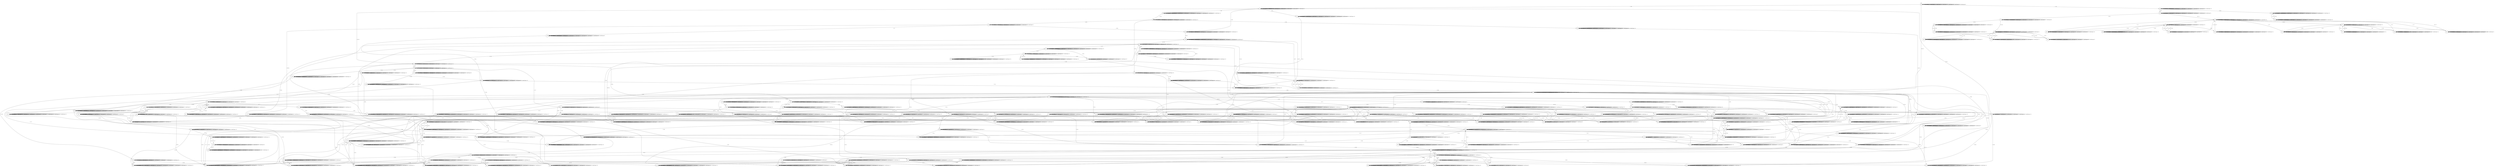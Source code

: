 digraph g {
__start0 [label="" shape="none"];

	s0 [shape="circle" label="s0"];
	s1 [shape="circle" label="s1"];
	s2 [shape="circle" label="s2"];
	s3 [shape="circle" label="s3"];
	s4 [shape="circle" label="s4"];
	s5 [shape="circle" label="s5"];
	s6 [shape="circle" label="s6"];
	s7 [shape="circle" label="s7"];
	s8 [shape="circle" label="s8"];
	s9 [shape="circle" label="s9"];
	s10 [shape="circle" label="s10"];
	s11 [shape="circle" label="s11"];
	s12 [shape="circle" label="s12"];
	s13 [shape="circle" label="s13"];
	s14 [shape="circle" label="s14"];
	s15 [shape="circle" label="s15"];
	s16 [shape="circle" label="s16"];
	s17 [shape="circle" label="s17"];
	s18 [shape="circle" label="s18"];
	s19 [shape="circle" label="s19"];
	s20 [shape="circle" label="s20"];
	s21 [shape="circle" label="s21"];
	s22 [shape="circle" label="s22"];
	s23 [shape="circle" label="s23"];
	s24 [shape="circle" label="s24"];
	s25 [shape="circle" label="s25"];
	s26 [shape="circle" label="s26"];
	s27 [shape="circle" label="s27"];
	s28 [shape="circle" label="s28"];
	s29 [shape="circle" label="s29"];
	s30 [shape="circle" label="s30"];
	s31 [shape="circle" label="s31"];
	s32 [shape="circle" label="s32"];
	s33 [shape="circle" label="s33"];
	s34 [shape="circle" label="s34"];
	s35 [shape="circle" label="s35"];
	s36 [shape="circle" label="s36"];
	s37 [shape="circle" label="s37"];
	s38 [shape="circle" label="s38"];
	s39 [shape="circle" label="s39"];
	s40 [shape="circle" label="s40"];
	s41 [shape="circle" label="s41"];
	s42 [shape="circle" label="s42"];
	s43 [shape="circle" label="s43"];
	s44 [shape="circle" label="s44"];
	s45 [shape="circle" label="s45"];
	s46 [shape="circle" label="s46"];
	s47 [shape="circle" label="s47"];
	s48 [shape="circle" label="s48"];
	s49 [shape="circle" label="s49"];
	s50 [shape="circle" label="s50"];
	s51 [shape="circle" label="s51"];
	s52 [shape="circle" label="s52"];
	s53 [shape="circle" label="s53"];
	s54 [shape="circle" label="s54"];
	s55 [shape="circle" label="s55"];
	s56 [shape="circle" label="s56"];
	s57 [shape="circle" label="s57"];
	s58 [shape="circle" label="s58"];
	s59 [shape="circle" label="s59"];
	s60 [shape="circle" label="s60"];
	s61 [shape="circle" label="s61"];
	s62 [shape="circle" label="s62"];
	s63 [shape="circle" label="s63"];
	s64 [shape="circle" label="s64"];
	s65 [shape="circle" label="s65"];
	s66 [shape="circle" label="s66"];
	s67 [shape="circle" label="s67"];
	s68 [shape="circle" label="s68"];
	s69 [shape="circle" label="s69"];
	s70 [shape="circle" label="s70"];
	s71 [shape="circle" label="s71"];
	s72 [shape="circle" label="s72"];
	s73 [shape="circle" label="s73"];
	s74 [shape="circle" label="s74"];
	s75 [shape="circle" label="s75"];
	s76 [shape="circle" label="s76"];
	s77 [shape="circle" label="s77"];
	s78 [shape="circle" label="s78"];
	s79 [shape="circle" label="s79"];
	s80 [shape="circle" label="s80"];
	s81 [shape="circle" label="s81"];
	s82 [shape="circle" label="s82"];
	s83 [shape="circle" label="s83"];
	s84 [shape="circle" label="s84"];
	s85 [shape="circle" label="s85"];
	s86 [shape="circle" label="s86"];
	s87 [shape="circle" label="s87"];
	s88 [shape="circle" label="s88"];
	s89 [shape="circle" label="s89"];
	s90 [shape="circle" label="s90"];
	s91 [shape="circle" label="s91"];
	s92 [shape="circle" label="s92"];
	s93 [shape="circle" label="s93"];
	s94 [shape="circle" label="s94"];
	s95 [shape="circle" label="s95"];
	s96 [shape="circle" label="s96"];
	s97 [shape="circle" label="s97"];
	s98 [shape="circle" label="s98"];
	s99 [shape="circle" label="s99"];
	s100 [shape="circle" label="s100"];
	s101 [shape="circle" label="s101"];
	s102 [shape="circle" label="s102"];
	s103 [shape="circle" label="s103"];
	s104 [shape="circle" label="s104"];
	s105 [shape="circle" label="s105"];
	s106 [shape="circle" label="s106"];
	s107 [shape="circle" label="s107"];
	s108 [shape="circle" label="s108"];
	s109 [shape="circle" label="s109"];
	s110 [shape="circle" label="s110"];
	s111 [shape="circle" label="s111"];
	s112 [shape="circle" label="s112"];
	s113 [shape="circle" label="s113"];
	s114 [shape="circle" label="s114"];
	s115 [shape="circle" label="s115"];
	s116 [shape="circle" label="s116"];
	s117 [shape="circle" label="s117"];
	s118 [shape="circle" label="s118"];
	s119 [shape="circle" label="s119"];
	s120 [shape="circle" label="s120"];
	s121 [shape="circle" label="s121"];
	s122 [shape="circle" label="s122"];
	s123 [shape="circle" label="s123"];
	s124 [shape="circle" label="s124"];
	s125 [shape="circle" label="s125"];
	s126 [shape="circle" label="s126"];
	s127 [shape="circle" label="s127"];
	s128 [shape="circle" label="s128"];
	s129 [shape="circle" label="s129"];
	s130 [shape="circle" label="s130"];
	s131 [shape="circle" label="s131"];
	s132 [shape="circle" label="s132"];
	s133 [shape="circle" label="s133"];
	s134 [shape="circle" label="s134"];
	s135 [shape="circle" label="s135"];
	s136 [shape="circle" label="s136"];
	s137 [shape="circle" label="s137"];
	s138 [shape="circle" label="s138"];
	s139 [shape="circle" label="s139"];
	s140 [shape="circle" label="s140"];
	s141 [shape="circle" label="s141"];
	s142 [shape="circle" label="s142"];
	s143 [shape="circle" label="s143"];
	s144 [shape="circle" label="s144"];
	s145 [shape="circle" label="s145"];
	s146 [shape="circle" label="s146"];
	s147 [shape="circle" label="s147"];
	s148 [shape="circle" label="s148"];
	s149 [shape="circle" label="s149"];
	s150 [shape="circle" label="s150"];
	s151 [shape="circle" label="s151"];
	s152 [shape="circle" label="s152"];
	s153 [shape="circle" label="s153"];
	s154 [shape="circle" label="s154"];
	s155 [shape="circle" label="s155"];
	s156 [shape="circle" label="s156"];
	s157 [shape="circle" label="s157"];
	s158 [shape="circle" label="s158"];
	s159 [shape="circle" label="s159"];
	s160 [shape="circle" label="s160"];
	s161 [shape="circle" label="s161"];
	s162 [shape="circle" label="s162"];
	s163 [shape="circle" label="s163"];
	s164 [shape="circle" label="s164"];
	s165 [shape="circle" label="s165"];
	s166 [shape="circle" label="s166"];
	s167 [shape="circle" label="s167"];
	s168 [shape="circle" label="s168"];
	s169 [shape="circle" label="s169"];
	s170 [shape="circle" label="s170"];
	s171 [shape="circle" label="s171"];
	s172 [shape="circle" label="s172"];
	s173 [shape="circle" label="s173"];
	s174 [shape="circle" label="s174"];
	s175 [shape="circle" label="s175"];
	s176 [shape="circle" label="s176"];
	s177 [shape="circle" label="s177"];
	s178 [shape="circle" label="s178"];
	s179 [shape="circle" label="s179"];
	s180 [shape="circle" label="s180"];
	s181 [shape="circle" label="s181"];
	s182 [shape="circle" label="s182"];
	s183 [shape="circle" label="s183"];
	s184 [shape="circle" label="s184"];
	s185 [shape="circle" label="s185"];
	s0 -> s0 [label="0 / Invalid input: 1;"];
	s0 -> s1 [label="1 / 24;"];
	s0 -> s0 [label="2 / Invalid input: 3;"];
	s0 -> s0 [label="3 / Invalid input: 4;"];
	s0 -> s0 [label="4 / Invalid input: 5;"];
	s0 -> s0 [label="5 / Invalid input: 6;"];
	s0 -> s0 [label="6 / Invalid input: 7;"];
	s0 -> s5 [label="7 / 15;"];
	s0 -> s0 [label="8 / Invalid input: 9;"];
	s0 -> s2 [label="10 / 24;"];
	s1 -> s1 [label="0 / Invalid input: 1;"];
	s1 -> s6 [label="1 / 19;"];
	s1 -> s1 [label="2 / Invalid input: 3;"];
	s1 -> s1 [label="3 / Invalid input: 4;"];
	s1 -> s1 [label="4 / Invalid input: 5;"];
	s1 -> s1 [label="5 / Invalid input: 6;"];
	s1 -> s17 [label="6 / 16;"];
	s1 -> s1 [label="7 / Invalid input: 8;"];
	s1 -> s1 [label="8 / Invalid input: 9;"];
	s1 -> s7 [label="10 / 18;"];
	s2 -> s2 [label="0 / Invalid input: 1;"];
	s2 -> s2 [label="1 / Invalid input: 2;"];
	s2 -> s3 [label="2 / 16;"];
	s2 -> s2 [label="3 / Invalid input: 4;"];
	s2 -> s94 [label="4 / 21;"];
	s2 -> s2 [label="5 / Invalid input: 6;"];
	s2 -> s2 [label="6 / Invalid input: 7;"];
	s2 -> s2 [label="7 / Invalid input: 8;"];
	s2 -> s38 [label="8 / 23;"];
	s2 -> s2 [label="10 / Invalid input: 10;"];
	s3 -> s37 [label="0 / 17;"];
	s3 -> s40 [label="1 / 22;"];
	s3 -> s3 [label="2 / Invalid input: 3;"];
	s3 -> s3 [label="3 / Invalid input: 4;"];
	s3 -> s39 [label="4 / 25;"];
	s3 -> s4 [label="5 / 18;"];
	s3 -> s3 [label="6 / Invalid input: 7;"];
	s3 -> s3 [label="7 / Invalid input: 8;"];
	s3 -> s3 [label="8 / Invalid input: 9;"];
	s3 -> s3 [label="10 / Invalid input: 10;"];
	s4 -> s4 [label="0 / Invalid input: 1;"];
	s4 -> s55 [label="1 / 23;"];
	s4 -> s4 [label="2 / Invalid input: 3;"];
	s4 -> s4 [label="3 / Invalid input: 4;"];
	s4 -> s156 [label="4 / 24;"];
	s4 -> s4 [label="5 / Invalid input: 6;"];
	s4 -> s4 [label="6 / Invalid input: 7;"];
	s4 -> s4 [label="7 / Invalid input: 8;"];
	s4 -> s4 [label="8 / Invalid input: 9;"];
	s4 -> s4 [label="10 / Invalid input: 10;"];
	s5 -> s5 [label="0 / Invalid input: 1;"];
	s5 -> s5 [label="1 / Invalid input: 2;"];
	s5 -> s5 [label="2 / Invalid input: 3;"];
	s5 -> s16 [label="3 / 25;"];
	s5 -> s5 [label="4 / Invalid input: 5;"];
	s5 -> s5 [label="5 / Invalid input: 6;"];
	s5 -> s44 [label="6 / 16;"];
	s5 -> s5 [label="7 / Invalid input: 8;"];
	s5 -> s5 [label="8 / Invalid input: 9;"];
	s5 -> s5 [label="10 / Invalid input: 10;"];
	s6 -> s6 [label="0 / Invalid input: 1;"];
	s6 -> s6 [label="1 / Invalid input: 2;"];
	s6 -> s8 [label="2 / 19;"];
	s6 -> s6 [label="3 / Invalid input: 4;"];
	s6 -> s6 [label="4 / Invalid input: 5;"];
	s6 -> s6 [label="5 / Invalid input: 6;"];
	s6 -> s6 [label="6 / Invalid input: 7;"];
	s6 -> s6 [label="7 / Invalid input: 8;"];
	s6 -> s6 [label="8 / Invalid input: 9;"];
	s6 -> s6 [label="10 / Invalid input: 10;"];
	s7 -> s37 [label="0 / 18;"];
	s7 -> s7 [label="1 / Invalid input: 2;"];
	s7 -> s9 [label="2 / 24;"];
	s7 -> s7 [label="3 / Invalid input: 4;"];
	s7 -> s29 [label="4 / 18;"];
	s7 -> s7 [label="5 / Invalid input: 6;"];
	s7 -> s7 [label="6 / Invalid input: 7;"];
	s7 -> s7 [label="7 / Invalid input: 8;"];
	s7 -> s10 [label="8 / 25;"];
	s7 -> s7 [label="10 / Invalid input: 10;"];
	s8 -> s8 [label="0 / Invalid input: 1;"];
	s8 -> s8 [label="1 / Invalid input: 2;"];
	s8 -> s28 [label="2 / 25;"];
	s8 -> s8 [label="3 / Invalid input: 4;"];
	s8 -> s14 [label="4 / 23;"];
	s8 -> s8 [label="5 / Invalid input: 6;"];
	s8 -> s8 [label="6 / Invalid input: 7;"];
	s8 -> s8 [label="7 / Invalid input: 8;"];
	s8 -> s32 [label="8 / 16;"];
	s8 -> s8 [label="10 / Invalid input: 10;"];
	s9 -> s89 [label="0 / 21;"];
	s9 -> s11 [label="1 / 17;"];
	s9 -> s9 [label="2 / Invalid input: 3;"];
	s9 -> s9 [label="3 / Invalid input: 4;"];
	s9 -> s104 [label="4 / 16;"];
	s9 -> s167 [label="5 / 21;"];
	s9 -> s9 [label="6 / Invalid input: 7;"];
	s9 -> s9 [label="7 / Invalid input: 8;"];
	s9 -> s9 [label="8 / Invalid input: 9;"];
	s9 -> s9 [label="10 / Invalid input: 10;"];
	s10 -> s10 [label="0 / Invalid input: 1;"];
	s10 -> s10 [label="1 / Invalid input: 2;"];
	s10 -> s130 [label="2 / 22;"];
	s10 -> s10 [label="3 / Invalid input: 4;"];
	s10 -> s10 [label="4 / Invalid input: 5;"];
	s10 -> s19 [label="5 / 19;"];
	s10 -> s10 [label="6 / Invalid input: 7;"];
	s10 -> s10 [label="7 / Invalid input: 8;"];
	s10 -> s10 [label="8 / Invalid input: 9;"];
	s10 -> s10 [label="10 / Invalid input: 10;"];
	s11 -> s13 [label="0 / 19;"];
	s11 -> s11 [label="1 / Invalid input: 2;"];
	s11 -> s140 [label="2 / 22;"];
	s11 -> s11 [label="3 / Invalid input: 4;"];
	s11 -> s11 [label="4 / Invalid input: 5;"];
	s11 -> s11 [label="5 / Invalid input: 6;"];
	s11 -> s66 [label="6 / 17;"];
	s11 -> s11 [label="7 / Invalid input: 8;"];
	s11 -> s11 [label="8 / Invalid input: 9;"];
	s11 -> s12 [label="10 / 22;"];
	s12 -> s12 [label="0 / Invalid input: 1;"];
	s12 -> s15 [label="1 / 25;"];
	s12 -> s110 [label="2 / 18;"];
	s12 -> s25 [label="3 / 21;"];
	s12 -> s12 [label="4 / Invalid input: 5;"];
	s12 -> s12 [label="5 / Invalid input: 6;"];
	s12 -> s12 [label="6 / Invalid input: 7;"];
	s12 -> s12 [label="7 / Invalid input: 8;"];
	s12 -> s12 [label="8 / Invalid input: 9;"];
	s12 -> s139 [label="10 / 25;"];
	s13 -> s13 [label="0 / Invalid input: 1;"];
	s13 -> s97 [label="1 / 17;"];
	s13 -> s129 [label="2 / 21;"];
	s13 -> s74 [label="3 / 16;"];
	s13 -> s13 [label="4 / Invalid input: 5;"];
	s13 -> s13 [label="5 / Invalid input: 6;"];
	s13 -> s43 [label="6 / 18;"];
	s13 -> s13 [label="7 / Invalid input: 8;"];
	s13 -> s13 [label="8 / Invalid input: 9;"];
	s13 -> s13 [label="10 / Invalid input: 10;"];
	s14 -> s14 [label="0 / Invalid input: 1;"];
	s14 -> s109 [label="1 / 17;"];
	s14 -> s14 [label="2 / Invalid input: 3;"];
	s14 -> s14 [label="3 / Invalid input: 4;"];
	s14 -> s14 [label="4 / Invalid input: 5;"];
	s14 -> s62 [label="5 / 22;"];
	s14 -> s14 [label="6 / Invalid input: 7;"];
	s14 -> s14 [label="7 / Invalid input: 8;"];
	s14 -> s14 [label="8 / Invalid input: 9;"];
	s14 -> s179 [label="10 / 25;"];
	s15 -> s2 [label="0 / 24;"];
	s15 -> s15 [label="1 / Invalid input: 2;"];
	s15 -> s15 [label="2 / Invalid input: 3;"];
	s15 -> s132 [label="3 / 15;"];
	s15 -> s15 [label="4 / Invalid input: 5;"];
	s15 -> s94 [label="5 / 21;"];
	s15 -> s15 [label="6 / Invalid input: 7;"];
	s15 -> s15 [label="7 / Invalid input: 8;"];
	s15 -> s15 [label="8 / Invalid input: 9;"];
	s15 -> s15 [label="10 / Invalid input: 10;"];
	s16 -> s73 [label="0 / 22;"];
	s16 -> s16 [label="1 / Invalid input: 2;"];
	s16 -> s16 [label="2 / Invalid input: 3;"];
	s16 -> s16 [label="3 / Invalid input: 4;"];
	s16 -> s16 [label="4 / Invalid input: 5;"];
	s16 -> s16 [label="5 / Invalid input: 6;"];
	s16 -> s16 [label="6 / Invalid input: 7;"];
	s16 -> s16 [label="7 / Invalid input: 8;"];
	s16 -> s16 [label="8 / Invalid input: 9;"];
	s16 -> s80 [label="10 / 17;"];
	s17 -> s18 [label="0 / 21;"];
	s17 -> s17 [label="1 / Invalid input: 2;"];
	s17 -> s17 [label="2 / Invalid input: 3;"];
	s17 -> s17 [label="3 / Invalid input: 4;"];
	s17 -> s17 [label="4 / Invalid input: 5;"];
	s17 -> s17 [label="5 / Invalid input: 6;"];
	s17 -> s17 [label="6 / Invalid input: 7;"];
	s17 -> s17 [label="7 / Invalid input: 8;"];
	s17 -> s17 [label="8 / Invalid input: 9;"];
	s17 -> s17 [label="10 / Invalid input: 10;"];
	s18 -> s18 [label="0 / Invalid input: 1;"];
	s18 -> s20 [label="1 / 18;"];
	s18 -> s18 [label="2 / Invalid input: 3;"];
	s18 -> s18 [label="3 / Invalid input: 4;"];
	s18 -> s18 [label="4 / Invalid input: 5;"];
	s18 -> s18 [label="5 / Invalid input: 6;"];
	s18 -> s21 [label="6 / 25;"];
	s18 -> s18 [label="7 / Invalid input: 8;"];
	s18 -> s18 [label="8 / Invalid input: 9;"];
	s18 -> s18 [label="10 / Invalid input: 10;"];
	s19 -> s22 [label="0 / 18;"];
	s19 -> s19 [label="1 / Invalid input: 2;"];
	s19 -> s19 [label="2 / Invalid input: 3;"];
	s19 -> s19 [label="3 / Invalid input: 4;"];
	s19 -> s159 [label="4 / 17;"];
	s19 -> s19 [label="5 / Invalid input: 6;"];
	s19 -> s19 [label="6 / Invalid input: 7;"];
	s19 -> s19 [label="7 / Invalid input: 8;"];
	s19 -> s19 [label="8 / Invalid input: 9;"];
	s19 -> s19 [label="10 / Invalid input: 10;"];
	s20 -> s36 [label="0 / 16;"];
	s20 -> s20 [label="1 / Invalid input: 2;"];
	s20 -> s20 [label="2 / Invalid input: 3;"];
	s20 -> s154 [label="3 / 18;"];
	s20 -> s20 [label="4 / Invalid input: 5;"];
	s20 -> s23 [label="5 / 17;"];
	s20 -> s30 [label="6 / 16;"];
	s20 -> s20 [label="7 / Invalid input: 8;"];
	s20 -> s20 [label="8 / Invalid input: 9;"];
	s20 -> s20 [label="10 / Invalid input: 10;"];
	s21 -> s113 [label="0 / 25;"];
	s21 -> s69 [label="1 / 21;"];
	s21 -> s21 [label="2 / Invalid input: 3;"];
	s21 -> s21 [label="3 / Invalid input: 4;"];
	s21 -> s21 [label="4 / Invalid input: 5;"];
	s21 -> s21 [label="5 / Invalid input: 6;"];
	s21 -> s64 [label="6 / 17;"];
	s21 -> s21 [label="7 / Invalid input: 8;"];
	s21 -> s21 [label="8 / Invalid input: 9;"];
	s21 -> s21 [label="10 / Invalid input: 10;"];
	s22 -> s22 [label="0 / Invalid input: 1;"];
	s22 -> s22 [label="1 / Invalid input: 2;"];
	s22 -> s97 [label="2 / 15;"];
	s22 -> s22 [label="3 / Invalid input: 4;"];
	s22 -> s24 [label="4 / 23;"];
	s22 -> s126 [label="5 / 16;"];
	s22 -> s22 [label="6 / Invalid input: 7;"];
	s22 -> s22 [label="7 / Invalid input: 8;"];
	s22 -> s22 [label="8 / Invalid input: 9;"];
	s22 -> s22 [label="10 / Invalid input: 10;"];
	s23 -> s27 [label="0 / 25;"];
	s23 -> s23 [label="1 / Invalid input: 2;"];
	s23 -> s23 [label="2 / Invalid input: 3;"];
	s23 -> s75 [label="3 / 25;"];
	s23 -> s23 [label="4 / Invalid input: 5;"];
	s23 -> s23 [label="5 / Invalid input: 6;"];
	s23 -> s23 [label="6 / Invalid input: 7;"];
	s23 -> s23 [label="7 / Invalid input: 8;"];
	s23 -> s72 [label="8 / 18;"];
	s23 -> s23 [label="10 / Invalid input: 10;"];
	s24 -> s54 [label="0 / 17;"];
	s24 -> s24 [label="1 / Invalid input: 2;"];
	s24 -> s24 [label="2 / Invalid input: 3;"];
	s24 -> s24 [label="3 / Invalid input: 4;"];
	s24 -> s24 [label="4 / Invalid input: 5;"];
	s24 -> s24 [label="5 / Invalid input: 6;"];
	s24 -> s24 [label="6 / Invalid input: 7;"];
	s24 -> s24 [label="7 / Invalid input: 8;"];
	s24 -> s24 [label="8 / Invalid input: 9;"];
	s24 -> s24 [label="10 / Invalid input: 10;"];
	s25 -> s26 [label="0 / 23;"];
	s25 -> s25 [label="1 / Invalid input: 2;"];
	s25 -> s25 [label="2 / Invalid input: 3;"];
	s25 -> s25 [label="3 / Invalid input: 4;"];
	s25 -> s25 [label="4 / Invalid input: 5;"];
	s25 -> s25 [label="5 / Invalid input: 6;"];
	s25 -> s25 [label="6 / Invalid input: 7;"];
	s25 -> s25 [label="7 / Invalid input: 8;"];
	s25 -> s25 [label="8 / Invalid input: 9;"];
	s25 -> s25 [label="10 / Invalid input: 10;"];
	s26 -> s51 [label="0 / 23;"];
	s26 -> s26 [label="1 / Invalid input: 2;"];
	s26 -> s134 [label="2 / 22;"];
	s26 -> s26 [label="3 / Invalid input: 4;"];
	s26 -> s26 [label="4 / Invalid input: 5;"];
	s26 -> s26 [label="5 / Invalid input: 6;"];
	s26 -> s26 [label="6 / Invalid input: 7;"];
	s26 -> s26 [label="7 / Invalid input: 8;"];
	s26 -> s34 [label="8 / 23;"];
	s26 -> s26 [label="10 / Invalid input: 10;"];
	s27 -> s27 [label="0 / Invalid input: 1;"];
	s27 -> s27 [label="1 / 21;"];
	s27 -> s27 [label="2 / Invalid input: 3;"];
	s27 -> s27 [label="3 / Invalid input: 4;"];
	s27 -> s27 [label="4 / Invalid input: 5;"];
	s27 -> s27 [label="5 / Invalid input: 6;"];
	s27 -> s27 [label="6 / Invalid input: 7;"];
	s27 -> s27 [label="7 / Invalid input: 8;"];
	s27 -> s27 [label="8 / Invalid input: 9;"];
	s27 -> s27 [label="10 / Invalid input: 10;"];
	s28 -> s28 [label="0 / Invalid input: 1;"];
	s28 -> s122 [label="1 / 22;"];
	s28 -> s28 [label="2 / Invalid input: 3;"];
	s28 -> s28 [label="3 / Invalid input: 4;"];
	s28 -> s28 [label="4 / Invalid input: 5;"];
	s28 -> s28 [label="5 / Invalid input: 6;"];
	s28 -> s28 [label="6 / Invalid input: 7;"];
	s28 -> s28 [label="7 / Invalid input: 8;"];
	s28 -> s28 [label="8 / Invalid input: 9;"];
	s28 -> s28 [label="10 / Invalid input: 10;"];
	s29 -> s29 [label="0 / Invalid input: 1;"];
	s29 -> s29 [label="1 / Invalid input: 2;"];
	s29 -> s81 [label="2 / 24;"];
	s29 -> s29 [label="3 / Invalid input: 4;"];
	s29 -> s120 [label="4 / 22;"];
	s29 -> s29 [label="5 / Invalid input: 6;"];
	s29 -> s29 [label="6 / Invalid input: 7;"];
	s29 -> s29 [label="7 / Invalid input: 8;"];
	s29 -> s111 [label="8 / 17;"];
	s29 -> s112 [label="10 / 23;"];
	s30 -> s30 [label="0 / Invalid input: 1;"];
	s30 -> s97 [label="1 / 23;"];
	s30 -> s83 [label="2 / 15;"];
	s30 -> s30 [label="3 / Invalid input: 4;"];
	s30 -> s31 [label="4 / 23;"];
	s30 -> s30 [label="5 / Invalid input: 6;"];
	s30 -> s30 [label="6 / Invalid input: 7;"];
	s30 -> s30 [label="7 / Invalid input: 8;"];
	s30 -> s30 [label="8 / Invalid input: 9;"];
	s30 -> s30 [label="10 / Invalid input: 10;"];
	s31 -> s31 [label="0 / 15;"];
	s31 -> s31 [label="1 / Invalid input: 2;"];
	s31 -> s31 [label="2 / 15;"];
	s31 -> s31 [label="3 / Invalid input: 4;"];
	s31 -> s31 [label="4 / Invalid input: 5;"];
	s31 -> s54 [label="5 / 17;"];
	s31 -> s132 [label="6 / 15;"];
	s31 -> s31 [label="7 / Invalid input: 8;"];
	s31 -> s31 [label="8 / Invalid input: 9;"];
	s31 -> s31 [label="10 / Invalid input: 10;"];
	s32 -> s91 [label="0 / 22;"];
	s32 -> s117 [label="1 / 23;"];
	s32 -> s32 [label="2 / Invalid input: 3;"];
	s32 -> s107 [label="3 / 18;"];
	s32 -> s32 [label="4 / Invalid input: 5;"];
	s32 -> s32 [label="5 / Invalid input: 6;"];
	s32 -> s32 [label="6 / Invalid input: 7;"];
	s32 -> s32 [label="7 / Invalid input: 8;"];
	s32 -> s33 [label="8 / 25;"];
	s32 -> s32 [label="10 / Invalid input: 10;"];
	s33 -> s33 [label="0 / Invalid input: 1;"];
	s33 -> s126 [label="1 / 17;"];
	s33 -> s99 [label="2 / 21;"];
	s33 -> s33 [label="3 / Invalid input: 4;"];
	s33 -> s33 [label="4 / Invalid input: 5;"];
	s33 -> s33 [label="5 / Invalid input: 6;"];
	s33 -> s33 [label="6 / Invalid input: 7;"];
	s33 -> s33 [label="7 / Invalid input: 8;"];
	s33 -> s33 [label="8 / Invalid input: 9;"];
	s33 -> s129 [label="10 / 25;"];
	s34 -> s35 [label="0 / 24;"];
	s34 -> s34 [label="1 / Invalid input: 2;"];
	s34 -> s185 [label="2 / 19;"];
	s34 -> s34 [label="3 / Invalid input: 4;"];
	s34 -> s34 [label="4 / Invalid input: 5;"];
	s34 -> s34 [label="5 / Invalid input: 6;"];
	s34 -> s34 [label="6 / Invalid input: 7;"];
	s34 -> s34 [label="7 / Invalid input: 8;"];
	s34 -> s34 [label="8 / Invalid input: 9;"];
	s34 -> s34 [label="10 / Invalid input: 10;"];
	s35 -> s34 [label="0 / 23;"];
	s35 -> s35 [label="1 / Invalid input: 2;"];
	s35 -> s34 [label="2 / 23;"];
	s35 -> s35 [label="3 / Invalid input: 4;"];
	s35 -> s35 [label="4 / Invalid input: 5;"];
	s35 -> s38 [label="5 / 23;"];
	s35 -> s35 [label="6 / Invalid input: 7;"];
	s35 -> s35 [label="7 / Invalid input: 8;"];
	s35 -> s35 [label="8 / Invalid input: 9;"];
	s35 -> s35 [label="10 / Invalid input: 10;"];
	s36 -> s1 [label="0 / 16;"];
	s36 -> s36 [label="1 / Invalid input: 2;"];
	s36 -> s36 [label="2 / Invalid input: 3;"];
	s36 -> s36 [label="3 / Invalid input: 4;"];
	s36 -> s141 [label="4 / 21;"];
	s36 -> s36 [label="5 / Invalid input: 6;"];
	s36 -> s67 [label="6 / 18;"];
	s36 -> s36 [label="7 / Invalid input: 8;"];
	s36 -> s72 [label="8 / 24;"];
	s36 -> s36 [label="10 / Invalid input: 10;"];
	s37 -> s37 [label="0 / Invalid input: 1;"];
	s37 -> s37 [label="1 / Invalid input: 2;"];
	s37 -> s37 [label="2 / Invalid input: 3;"];
	s37 -> s37 [label="3 / Invalid input: 4;"];
	s37 -> s37 [label="4 / Invalid input: 5;"];
	s37 -> s37 [label="5 / Invalid input: 6;"];
	s37 -> s37 [label="6 / Invalid input: 7;"];
	s37 -> s37 [label="7 / Invalid input: 8;"];
	s37 -> s41 [label="8 / 17;"];
	s37 -> s37 [label="10 / Invalid input: 10;"];
	s38 -> s38 [label="0 / Invalid input: 1;"];
	s38 -> s38 [label="1 / Invalid input: 2;"];
	s38 -> s38 [label="2 / Invalid input: 3;"];
	s38 -> s26 [label="3 / 23;"];
	s38 -> s38 [label="4 / Invalid input: 5;"];
	s38 -> s45 [label="5 / 21;"];
	s38 -> s48 [label="6 / 21;"];
	s38 -> s38 [label="7 / Invalid input: 8;"];
	s38 -> s38 [label="8 / Invalid input: 9;"];
	s38 -> s38 [label="10 / Invalid input: 10;"];
	s39 -> s39 [label="0 / Invalid input: 1;"];
	s39 -> s39 [label="1 / Invalid input: 2;"];
	s39 -> s39 [label="2 / Invalid input: 3;"];
	s39 -> s146 [label="3 / 18;"];
	s39 -> s39 [label="4 / Invalid input: 5;"];
	s39 -> s39 [label="5 / Invalid input: 6;"];
	s39 -> s39 [label="6 / Invalid input: 7;"];
	s39 -> s39 [label="7 / Invalid input: 8;"];
	s39 -> s39 [label="8 / Invalid input: 9;"];
	s39 -> s39 [label="10 / Invalid input: 10;"];
	s40 -> s40 [label="0 / Invalid input: 1;"];
	s40 -> s40 [label="1 / Invalid input: 2;"];
	s40 -> s40 [label="2 / Invalid input: 3;"];
	s40 -> s143 [label="3 / 22;"];
	s40 -> s40 [label="4 / Invalid input: 5;"];
	s40 -> s40 [label="5 / Invalid input: 6;"];
	s40 -> s40 [label="6 / Invalid input: 7;"];
	s40 -> s40 [label="7 / Invalid input: 8;"];
	s40 -> s40 [label="8 / Invalid input: 9;"];
	s40 -> s40 [label="10 / Invalid input: 10;"];
	s41 -> s41 [label="0 / Invalid input: 1;"];
	s41 -> s41 [label="1 / Invalid input: 2;"];
	s41 -> s41 [label="2 / Invalid input: 3;"];
	s41 -> s98 [label="3 / 24;"];
	s41 -> s41 [label="4 / Invalid input: 5;"];
	s41 -> s41 [label="5 / Invalid input: 6;"];
	s41 -> s77 [label="6 / 17;"];
	s41 -> s41 [label="7 / Invalid input: 8;"];
	s41 -> s42 [label="8 / 22;"];
	s41 -> s41 [label="10 / Invalid input: 10;"];
	s42 -> s31 [label="0 / 21;"];
	s42 -> s42 [label="1 / Invalid input: 2;"];
	s42 -> s7 [label="2 / 18;"];
	s42 -> s37 [label="3 / 19;"];
	s42 -> s79 [label="4 / 23;"];
	s42 -> s42 [label="5 / Invalid input: 6;"];
	s42 -> s42 [label="6 / Invalid input: 7;"];
	s42 -> s42 [label="7 / Invalid input: 8;"];
	s42 -> s42 [label="8 / Invalid input: 9;"];
	s42 -> s42 [label="10 / Invalid input: 10;"];
	s43 -> s43 [label="0 / Invalid input: 1;"];
	s43 -> s43 [label="1 / Invalid input: 2;"];
	s43 -> s43 [label="2 / Invalid input: 3;"];
	s43 -> s54 [label="3 / 17;"];
	s43 -> s43 [label="4 / Invalid input: 5;"];
	s43 -> s76 [label="5 / 25;"];
	s43 -> s43 [label="6 / Invalid input: 7;"];
	s43 -> s43 [label="7 / Invalid input: 8;"];
	s43 -> s43 [label="8 / Invalid input: 9;"];
	s43 -> s43 [label="10 / Invalid input: 10;"];
	s44 -> s44 [label="0 / Invalid input: 1;"];
	s44 -> s44 [label="1 / Invalid input: 2;"];
	s44 -> s44 [label="2 / Invalid input: 3;"];
	s44 -> s44 [label="3 / Invalid input: 4;"];
	s44 -> s44 [label="4 / Invalid input: 5;"];
	s44 -> s44 [label="5 / Invalid input: 6;"];
	s44 -> s44 [label="6 / Invalid input: 7;"];
	s44 -> s78 [label="7 / 18;"];
	s44 -> s44 [label="8 / Invalid input: 9;"];
	s44 -> s44 [label="10 / Invalid input: 10;"];
	s45 -> s45 [label="0 / Invalid input: 1;"];
	s45 -> s119 [label="1 / 21;"];
	s45 -> s45 [label="2 / Invalid input: 3;"];
	s45 -> s46 [label="3 / 18;"];
	s45 -> s45 [label="4 / Invalid input: 5;"];
	s45 -> s45 [label="5 / Invalid input: 6;"];
	s45 -> s45 [label="6 / Invalid input: 7;"];
	s45 -> s45 [label="7 / Invalid input: 8;"];
	s45 -> s99 [label="8 / 17;"];
	s45 -> s45 [label="10 / Invalid input: 10;"];
	s46 -> s46 [label="0 / Invalid input: 1;"];
	s46 -> s83 [label="1 / 15;"];
	s46 -> s106 [label="2 / 22;"];
	s46 -> s46 [label="3 / Invalid input: 4;"];
	s46 -> s46 [label="4 / Invalid input: 5;"];
	s46 -> s126 [label="5 / 25;"];
	s46 -> s46 [label="6 / Invalid input: 7;"];
	s46 -> s46 [label="7 / Invalid input: 8;"];
	s46 -> s47 [label="8 / 15;"];
	s46 -> s46 [label="10 / Invalid input: 10;"];
	s47 -> s47 [label="0 / Invalid input: 1;"];
	s47 -> s47 [label="1 / Invalid input: 2;"];
	s47 -> s45 [label="2 / 21;"];
	s47 -> s47 [label="3 / Invalid input: 4;"];
	s47 -> s47 [label="4 / Invalid input: 5;"];
	s47 -> s47 [label="5 / Invalid input: 6;"];
	s47 -> s47 [label="6 / Invalid input: 7;"];
	s47 -> s47 [label="7 / Invalid input: 8;"];
	s47 -> s47 [label="8 / Invalid input: 9;"];
	s47 -> s47 [label="10 / Invalid input: 10;"];
	s48 -> s103 [label="0 / 25;"];
	s48 -> s48 [label="1 / Invalid input: 2;"];
	s48 -> s48 [label="2 / Invalid input: 3;"];
	s48 -> s48 [label="3 / Invalid input: 4;"];
	s48 -> s48 [label="4 / Invalid input: 5;"];
	s48 -> s59 [label="5 / 18;"];
	s48 -> s49 [label="6 / 19;"];
	s48 -> s48 [label="7 / Invalid input: 8;"];
	s48 -> s48 [label="8 / Invalid input: 9;"];
	s48 -> s48 [label="10 / Invalid input: 10;"];
	s49 -> s97 [label="0 / 15;"];
	s49 -> s49 [label="1 / Invalid input: 2;"];
	s49 -> s49 [label="2 / Invalid input: 3;"];
	s49 -> s49 [label="3 / Invalid input: 4;"];
	s49 -> s160 [label="4 / 15;"];
	s49 -> s49 [label="5 / Invalid input: 6;"];
	s49 -> s50 [label="6 / 21;"];
	s49 -> s49 [label="7 / Invalid input: 8;"];
	s49 -> s49 [label="8 / Invalid input: 9;"];
	s49 -> s49 [label="10 / Invalid input: 10;"];
	s50 -> s49 [label="0 / 19;"];
	s50 -> s50 [label="1 / Invalid input: 2;"];
	s50 -> s50 [label="2 / Invalid input: 3;"];
	s50 -> s50 [label="3 / Invalid input: 4;"];
	s50 -> s50 [label="4 / Invalid input: 5;"];
	s50 -> s50 [label="5 / Invalid input: 6;"];
	s50 -> s38 [label="6 / 23;"];
	s50 -> s50 [label="7 / Invalid input: 8;"];
	s50 -> s2 [label="8 / 24;"];
	s50 -> s50 [label="10 / Invalid input: 10;"];
	s51 -> s52 [label="0 / 17;"];
	s51 -> s51 [label="1 / Invalid input: 2;"];
	s51 -> s51 [label="2 / Invalid input: 3;"];
	s51 -> s51 [label="3 / Invalid input: 4;"];
	s51 -> s53 [label="4 / 24;"];
	s51 -> s51 [label="5 / Invalid input: 6;"];
	s51 -> s51 [label="6 / Invalid input: 7;"];
	s51 -> s51 [label="7 / Invalid input: 8;"];
	s51 -> s51 [label="8 / Invalid input: 9;"];
	s51 -> s68 [label="10 / 15;"];
	s52 -> s52 [label="0 / Invalid input: 1;"];
	s52 -> s52 [label="1 / 17;"];
	s52 -> s38 [label="2 / 23;"];
	s52 -> s26 [label="3 / 23;"];
	s52 -> s52 [label="4 / Invalid input: 5;"];
	s52 -> s52 [label="5 / Invalid input: 6;"];
	s52 -> s52 [label="6 / Invalid input: 7;"];
	s52 -> s52 [label="7 / Invalid input: 8;"];
	s52 -> s52 [label="8 / Invalid input: 9;"];
	s52 -> s26 [label="10 / 23;"];
	s53 -> s53 [label="0 / Invalid input: 1;"];
	s53 -> s53 [label="1 / Invalid input: 2;"];
	s53 -> s38 [label="2 / 23;"];
	s53 -> s53 [label="3 / Invalid input: 4;"];
	s53 -> s53 [label="4 / Invalid input: 5;"];
	s53 -> s53 [label="5 / Invalid input: 6;"];
	s53 -> s53 [label="6 / Invalid input: 7;"];
	s53 -> s53 [label="7 / Invalid input: 8;"];
	s53 -> s53 [label="8 / Invalid input: 9;"];
	s53 -> s53 [label="10 / Invalid input: 10;"];
	s54 -> s54 [label="0 / Invalid input: 1;"];
	s54 -> s54 [label="1 / Invalid input: 2;"];
	s54 -> s132 [label="2 / 15;"];
	s54 -> s57 [label="3 / 24;"];
	s54 -> s54 [label="4 / Invalid input: 5;"];
	s54 -> s76 [label="5 / 25;"];
	s54 -> s70 [label="6 / 22;"];
	s54 -> s54 [label="7 / Invalid input: 8;"];
	s54 -> s54 [label="8 / Invalid input: 9;"];
	s54 -> s54 [label="10 / Invalid input: 10;"];
	s55 -> s55 [label="0 / Invalid input: 1;"];
	s55 -> s55 [label="1 / Invalid input: 2;"];
	s55 -> s56 [label="2 / 19;"];
	s55 -> s108 [label="3 / 17;"];
	s55 -> s55 [label="4 / Invalid input: 5;"];
	s55 -> s63 [label="5 / 15;"];
	s55 -> s55 [label="6 / Invalid input: 7;"];
	s55 -> s55 [label="7 / Invalid input: 8;"];
	s55 -> s108 [label="8 / 16;"];
	s55 -> s55 [label="10 / Invalid input: 10;"];
	s56 -> s56 [label="0 / Invalid input: 1;"];
	s56 -> s55 [label="1 / 23;"];
	s56 -> s55 [label="2 / 23;"];
	s56 -> s56 [label="3 / Invalid input: 4;"];
	s56 -> s2 [label="4 / 24;"];
	s56 -> s56 [label="5 / Invalid input: 6;"];
	s56 -> s56 [label="6 / Invalid input: 7;"];
	s56 -> s56 [label="7 / Invalid input: 8;"];
	s56 -> s55 [label="8 / 23;"];
	s56 -> s56 [label="10 / Invalid input: 10;"];
	s57 -> s116 [label="0 / 21;"];
	s57 -> s57 [label="1 / Invalid input: 2;"];
	s57 -> s57 [label="2 / Invalid input: 3;"];
	s57 -> s61 [label="3 / 15;"];
	s57 -> s57 [label="4 / Invalid input: 5;"];
	s57 -> s172 [label="5 / 24;"];
	s57 -> s58 [label="6 / 25;"];
	s57 -> s57 [label="7 / Invalid input: 8;"];
	s57 -> s57 [label="8 / Invalid input: 9;"];
	s57 -> s57 [label="10 / Invalid input: 10;"];
	s58 -> s54 [label="0 / 17;"];
	s58 -> s58 [label="1 / Invalid input: 2;"];
	s58 -> s2 [label="2 / 24;"];
	s58 -> s58 [label="3 / Invalid input: 4;"];
	s58 -> s58 [label="4 / Invalid input: 5;"];
	s58 -> s57 [label="5 / 24;"];
	s58 -> s2 [label="6 / 24;"];
	s58 -> s58 [label="7 / Invalid input: 8;"];
	s58 -> s58 [label="8 / Invalid input: 9;"];
	s58 -> s58 [label="10 / Invalid input: 10;"];
	s59 -> s60 [label="0 / 21;"];
	s59 -> s59 [label="1 / Invalid input: 2;"];
	s59 -> s59 [label="2 / Invalid input: 3;"];
	s59 -> s74 [label="3 / 19;"];
	s59 -> s59 [label="4 / Invalid input: 5;"];
	s59 -> s59 [label="5 / Invalid input: 6;"];
	s59 -> s27 [label="6 / 21;"];
	s59 -> s59 [label="7 / Invalid input: 8;"];
	s59 -> s59 [label="8 / Invalid input: 9;"];
	s59 -> s59 [label="10 / Invalid input: 10;"];
	s60 -> s48 [label="0 / 21;"];
	s60 -> s60 [label="1 / Invalid input: 2;"];
	s60 -> s60 [label="2 / 21;"];
	s60 -> s2 [label="3 / 24;"];
	s60 -> s60 [label="4 / Invalid input: 5;"];
	s60 -> s60 [label="5 / Invalid input: 6;"];
	s60 -> s60 [label="6 / Invalid input: 7;"];
	s60 -> s60 [label="7 / Invalid input: 8;"];
	s60 -> s60 [label="8 / Invalid input: 9;"];
	s60 -> s60 [label="10 / Invalid input: 10;"];
	s61 -> s2 [label="0 / 24;"];
	s61 -> s61 [label="1 / Invalid input: 2;"];
	s61 -> s61 [label="2 / Invalid input: 3;"];
	s61 -> s61 [label="3 / Invalid input: 4;"];
	s61 -> s61 [label="4 / 15;"];
	s61 -> s61 [label="5 / Invalid input: 6;"];
	s61 -> s61 [label="6 / Invalid input: 7;"];
	s61 -> s61 [label="7 / Invalid input: 8;"];
	s61 -> s54 [label="8 / 17;"];
	s61 -> s61 [label="10 / Invalid input: 10;"];
	s62 -> s62 [label="0 / Invalid input: 1;"];
	s62 -> s1 [label="1 / 24;"];
	s62 -> s62 [label="2 / Invalid input: 3;"];
	s62 -> s62 [label="3 / Invalid input: 4;"];
	s62 -> s62 [label="4 / Invalid input: 5;"];
	s62 -> s108 [label="5 / 23;"];
	s62 -> s62 [label="6 / Invalid input: 7;"];
	s62 -> s62 [label="7 / Invalid input: 8;"];
	s62 -> s62 [label="8 / Invalid input: 9;"];
	s62 -> s62 [label="10 / Invalid input: 10;"];
	s63 -> s63 [label="0 / Invalid input: 1;"];
	s63 -> s2 [label="1 / 24;"];
	s63 -> s4 [label="2 / 18;"];
	s63 -> s63 [label="3 / Invalid input: 4;"];
	s63 -> s63 [label="4 / Invalid input: 5;"];
	s63 -> s63 [label="5 / Invalid input: 6;"];
	s63 -> s63 [label="6 / 15;"];
	s63 -> s63 [label="7 / Invalid input: 8;"];
	s63 -> s63 [label="8 / Invalid input: 9;"];
	s63 -> s63 [label="10 / Invalid input: 10;"];
	s64 -> s64 [label="0 / Invalid input: 1;"];
	s64 -> s64 [label="1 / Invalid input: 2;"];
	s64 -> s105 [label="2 / 16;"];
	s64 -> s116 [label="3 / 22;"];
	s64 -> s85 [label="4 / 15;"];
	s64 -> s65 [label="5 / 16;"];
	s64 -> s64 [label="6 / Invalid input: 7;"];
	s64 -> s64 [label="7 / Invalid input: 8;"];
	s64 -> s64 [label="8 / Invalid input: 9;"];
	s64 -> s64 [label="10 / Invalid input: 10;"];
	s65 -> s65 [label="0 / Invalid input: 1;"];
	s65 -> s65 [label="1 / Invalid input: 2;"];
	s65 -> s70 [label="2 / 22;"];
	s65 -> s54 [label="3 / 17;"];
	s65 -> s65 [label="4 / Invalid input: 5;"];
	s65 -> s65 [label="5 / Invalid input: 6;"];
	s65 -> s65 [label="6 / Invalid input: 7;"];
	s65 -> s65 [label="7 / Invalid input: 8;"];
	s65 -> s65 [label="8 / Invalid input: 9;"];
	s65 -> s2 [label="10 / 24;"];
	s66 -> s66 [label="0 / Invalid input: 1;"];
	s66 -> s66 [label="1 / Invalid input: 2;"];
	s66 -> s9 [label="2 / 22;"];
	s66 -> s35 [label="3 / 24;"];
	s66 -> s66 [label="4 / Invalid input: 5;"];
	s66 -> s66 [label="5 / Invalid input: 6;"];
	s66 -> s66 [label="6 / Invalid input: 7;"];
	s66 -> s66 [label="7 / Invalid input: 8;"];
	s66 -> s66 [label="8 / Invalid input: 9;"];
	s66 -> s66 [label="10 / Invalid input: 10;"];
	s67 -> s26 [label="0 / 23;"];
	s67 -> s67 [label="1 / Invalid input: 2;"];
	s67 -> s67 [label="2 / Invalid input: 3;"];
	s67 -> s67 [label="3 / Invalid input: 4;"];
	s67 -> s67 [label="4 / Invalid input: 5;"];
	s67 -> s67 [label="5 / Invalid input: 6;"];
	s67 -> s67 [label="6 / 19;"];
	s67 -> s67 [label="7 / Invalid input: 8;"];
	s67 -> s67 [label="8 / Invalid input: 9;"];
	s67 -> s67 [label="10 / Invalid input: 10;"];
	s68 -> s68 [label="0 / Invalid input: 1;"];
	s68 -> s68 [label="1 / 15;"];
	s68 -> s68 [label="2 / Invalid input: 3;"];
	s68 -> s68 [label="3 / Invalid input: 4;"];
	s68 -> s68 [label="4 / Invalid input: 5;"];
	s68 -> s68 [label="5 / Invalid input: 6;"];
	s68 -> s68 [label="6 / Invalid input: 7;"];
	s68 -> s68 [label="7 / Invalid input: 8;"];
	s68 -> s68 [label="8 / Invalid input: 9;"];
	s68 -> s68 [label="10 / Invalid input: 10;"];
	s69 -> s31 [label="0 / 16;"];
	s69 -> s69 [label="1 / Invalid input: 2;"];
	s69 -> s69 [label="2 / Invalid input: 3;"];
	s69 -> s69 [label="3 / Invalid input: 4;"];
	s69 -> s69 [label="4 / Invalid input: 5;"];
	s69 -> s69 [label="5 / Invalid input: 6;"];
	s69 -> s69 [label="6 / Invalid input: 7;"];
	s69 -> s69 [label="7 / Invalid input: 8;"];
	s69 -> s69 [label="8 / Invalid input: 9;"];
	s69 -> s83 [label="10 / 16;"];
	s70 -> s65 [label="0 / 19;"];
	s70 -> s70 [label="1 / Invalid input: 2;"];
	s70 -> s70 [label="2 / Invalid input: 3;"];
	s70 -> s70 [label="3 / Invalid input: 4;"];
	s70 -> s24 [label="4 / 16;"];
	s70 -> s70 [label="5 / Invalid input: 6;"];
	s70 -> s85 [label="6 / 16;"];
	s70 -> s70 [label="7 / Invalid input: 8;"];
	s70 -> s71 [label="8 / 25;"];
	s70 -> s70 [label="10 / Invalid input: 10;"];
	s71 -> s94 [label="0 / 21;"];
	s71 -> s94 [label="1 / 21;"];
	s71 -> s27 [label="2 / 22;"];
	s71 -> s71 [label="3 / Invalid input: 4;"];
	s71 -> s71 [label="4 / Invalid input: 5;"];
	s71 -> s2 [label="5 / 24;"];
	s71 -> s71 [label="6 / Invalid input: 7;"];
	s71 -> s71 [label="7 / Invalid input: 8;"];
	s71 -> s71 [label="8 / Invalid input: 9;"];
	s71 -> s71 [label="10 / Invalid input: 10;"];
	s72 -> s72 [label="0 / 16;"];
	s72 -> s72 [label="1 / Invalid input: 2;"];
	s72 -> s72 [label="2 / Invalid input: 3;"];
	s72 -> s72 [label="3 / Invalid input: 4;"];
	s72 -> s72 [label="4 / Invalid input: 5;"];
	s72 -> s72 [label="5 / Invalid input: 6;"];
	s72 -> s72 [label="6 / Invalid input: 7;"];
	s72 -> s72 [label="7 / Invalid input: 8;"];
	s72 -> s72 [label="8 / Invalid input: 9;"];
	s72 -> s72 [label="10 / Invalid input: 10;"];
	s73 -> s73 [label="0 / Invalid input: 1;"];
	s73 -> s73 [label="1 / Invalid input: 2;"];
	s73 -> s73 [label="2 / Invalid input: 3;"];
	s73 -> s73 [label="3 / Invalid input: 4;"];
	s73 -> s73 [label="4 / Invalid input: 5;"];
	s73 -> s73 [label="5 / Invalid input: 6;"];
	s73 -> s73 [label="6 / Invalid input: 7;"];
	s73 -> s73 [label="7 / Invalid input: 8;"];
	s73 -> s84 [label="8 / 18;"];
	s73 -> s82 [label="10 / 22;"];
	s74 -> s74 [label="0 / Invalid input: 1;"];
	s74 -> s74 [label="1 / Invalid input: 2;"];
	s74 -> s74 [label="2 / Invalid input: 3;"];
	s74 -> s74 [label="3 / Invalid input: 4;"];
	s74 -> s74 [label="4 / Invalid input: 5;"];
	s74 -> s74 [label="5 / Invalid input: 6;"];
	s74 -> s38 [label="6 / 23;"];
	s74 -> s74 [label="7 / Invalid input: 8;"];
	s74 -> s74 [label="8 / 19;"];
	s74 -> s74 [label="10 / Invalid input: 10;"];
	s75 -> s75 [label="0 / Invalid input: 1;"];
	s75 -> s75 [label="1 / Invalid input: 2;"];
	s75 -> s75 [label="2 / Invalid input: 3;"];
	s75 -> s75 [label="3 / Invalid input: 4;"];
	s75 -> s75 [label="4 / Invalid input: 5;"];
	s75 -> s75 [label="5 / Invalid input: 6;"];
	s75 -> s75 [label="6 / Invalid input: 7;"];
	s75 -> s75 [label="7 / Invalid input: 8;"];
	s75 -> s3 [label="8 / 16;"];
	s75 -> s75 [label="10 / Invalid input: 10;"];
	s76 -> s76 [label="0 / Invalid input: 1;"];
	s76 -> s76 [label="1 / Invalid input: 2;"];
	s76 -> s76 [label="2 / Invalid input: 3;"];
	s76 -> s76 [label="3 / Invalid input: 4;"];
	s76 -> s43 [label="4 / 22;"];
	s76 -> s110 [label="5 / 19;"];
	s76 -> s163 [label="6 / 25;"];
	s76 -> s76 [label="7 / Invalid input: 8;"];
	s76 -> s76 [label="8 / Invalid input: 9;"];
	s76 -> s97 [label="10 / 21;"];
	s77 -> s77 [label="0 / Invalid input: 1;"];
	s77 -> s77 [label="1 / Invalid input: 2;"];
	s77 -> s77 [label="2 / Invalid input: 3;"];
	s77 -> s77 [label="3 / Invalid input: 4;"];
	s77 -> s77 [label="4 / Invalid input: 5;"];
	s77 -> s77 [label="5 / Invalid input: 6;"];
	s77 -> s77 [label="6 / Invalid input: 7;"];
	s77 -> s77 [label="7 / Invalid input: 8;"];
	s77 -> s41 [label="8 / 15;"];
	s77 -> s77 [label="10 / Invalid input: 10;"];
	s78 -> s78 [label="0 / Invalid input: 1;"];
	s78 -> s78 [label="1 / Invalid input: 2;"];
	s78 -> s78 [label="2 / Invalid input: 3;"];
	s78 -> s78 [label="3 / Invalid input: 4;"];
	s78 -> s78 [label="4 / Invalid input: 5;"];
	s78 -> s78 [label="5 / Invalid input: 6;"];
	s78 -> s78 [label="6 / Invalid input: 7;"];
	s78 -> s78 [label="7 / Invalid input: 8;"];
	s78 -> s44 [label="8 / 25;"];
	s78 -> s78 [label="10 / Invalid input: 10;"];
	s79 -> s79 [label="0 / Invalid input: 1;"];
	s79 -> s79 [label="1 / Invalid input: 2;"];
	s79 -> s79 [label="2 / Invalid input: 3;"];
	s79 -> s79 [label="3 / Invalid input: 4;"];
	s79 -> s38 [label="4 / 23;"];
	s79 -> s79 [label="5 / Invalid input: 6;"];
	s79 -> s79 [label="6 / Invalid input: 7;"];
	s79 -> s79 [label="7 / Invalid input: 8;"];
	s79 -> s2 [label="8 / 24;"];
	s79 -> s79 [label="10 / Invalid input: 10;"];
	s80 -> s80 [label="0 / Invalid input: 1;"];
	s80 -> s80 [label="1 / Invalid input: 2;"];
	s80 -> s80 [label="2 / Invalid input: 3;"];
	s80 -> s80 [label="3 / Invalid input: 4;"];
	s80 -> s147 [label="4 / 18;"];
	s80 -> s80 [label="5 / Invalid input: 6;"];
	s80 -> s92 [label="6 / 23;"];
	s80 -> s80 [label="7 / Invalid input: 8;"];
	s80 -> s80 [label="8 / Invalid input: 9;"];
	s80 -> s80 [label="10 / Invalid input: 10;"];
	s81 -> s81 [label="0 / Invalid input: 1;"];
	s81 -> s81 [label="1 / Invalid input: 2;"];
	s81 -> s81 [label="2 / Invalid input: 3;"];
	s81 -> s81 [label="3 / Invalid input: 4;"];
	s81 -> s86 [label="4 / 19;"];
	s81 -> s81 [label="5 / Invalid input: 6;"];
	s81 -> s81 [label="6 / Invalid input: 7;"];
	s81 -> s81 [label="7 / Invalid input: 8;"];
	s81 -> s81 [label="8 / Invalid input: 9;"];
	s81 -> s81 [label="10 / Invalid input: 10;"];
	s82 -> s82 [label="0 / Invalid input: 1;"];
	s82 -> s82 [label="1 / Invalid input: 2;"];
	s82 -> s82 [label="2 / Invalid input: 3;"];
	s82 -> s82 [label="3 / Invalid input: 4;"];
	s82 -> s135 [label="4 / 25;"];
	s82 -> s82 [label="5 / Invalid input: 6;"];
	s82 -> s144 [label="6 / 18;"];
	s82 -> s82 [label="7 / Invalid input: 8;"];
	s82 -> s82 [label="8 / Invalid input: 9;"];
	s82 -> s182 [label="10 / 22;"];
	s83 -> s83 [label="0 / Invalid input: 1;"];
	s83 -> s83 [label="1 / Invalid input: 2;"];
	s83 -> s83 [label="2 / Invalid input: 3;"];
	s83 -> s83 [label="3 / Invalid input: 4;"];
	s83 -> s38 [label="4 / 23;"];
	s83 -> s83 [label="5 / Invalid input: 6;"];
	s83 -> s83 [label="6 / Invalid input: 7;"];
	s83 -> s83 [label="7 / Invalid input: 8;"];
	s83 -> s83 [label="8 / Invalid input: 9;"];
	s83 -> s83 [label="10 / Invalid input: 10;"];
	s84 -> s84 [label="0 / Invalid input: 1;"];
	s84 -> s84 [label="1 / Invalid input: 2;"];
	s84 -> s84 [label="2 / Invalid input: 3;"];
	s84 -> s84 [label="3 / Invalid input: 4;"];
	s84 -> s84 [label="4 / Invalid input: 5;"];
	s84 -> s170 [label="5 / 22;"];
	s84 -> s84 [label="6 / Invalid input: 7;"];
	s84 -> s84 [label="7 / Invalid input: 8;"];
	s84 -> s84 [label="8 / Invalid input: 9;"];
	s84 -> s84 [label="10 / Invalid input: 10;"];
	s85 -> s85 [label="0 / Invalid input: 1;"];
	s85 -> s85 [label="1 / Invalid input: 2;"];
	s85 -> s85 [label="2 / Invalid input: 3;"];
	s85 -> s85 [label="3 / Invalid input: 4;"];
	s85 -> s94 [label="4 / 21;"];
	s85 -> s85 [label="5 / Invalid input: 6;"];
	s85 -> s85 [label="6 / Invalid input: 7;"];
	s85 -> s85 [label="7 / Invalid input: 8;"];
	s85 -> s85 [label="8 / Invalid input: 9;"];
	s85 -> s85 [label="10 / Invalid input: 10;"];
	s86 -> s86 [label="0 / Invalid input: 1;"];
	s86 -> s88 [label="1 / 17;"];
	s86 -> s87 [label="2 / 25;"];
	s86 -> s86 [label="3 / Invalid input: 4;"];
	s86 -> s86 [label="4 / Invalid input: 5;"];
	s86 -> s86 [label="5 / Invalid input: 6;"];
	s86 -> s86 [label="6 / Invalid input: 7;"];
	s86 -> s86 [label="7 / Invalid input: 8;"];
	s86 -> s68 [label="8 / 24;"];
	s86 -> s86 [label="10 / Invalid input: 10;"];
	s87 -> s87 [label="0 / Invalid input: 1;"];
	s87 -> s87 [label="1 / Invalid input: 2;"];
	s87 -> s87 [label="2 / Invalid input: 3;"];
	s87 -> s87 [label="3 / Invalid input: 4;"];
	s87 -> s165 [label="4 / 17;"];
	s87 -> s87 [label="5 / Invalid input: 6;"];
	s87 -> s87 [label="6 / Invalid input: 7;"];
	s87 -> s87 [label="7 / Invalid input: 8;"];
	s87 -> s87 [label="8 / Invalid input: 9;"];
	s87 -> s87 [label="10 / Invalid input: 10;"];
	s88 -> s88 [label="0 / Invalid input: 1;"];
	s88 -> s88 [label="1 / Invalid input: 2;"];
	s88 -> s88 [label="2 / Invalid input: 3;"];
	s88 -> s88 [label="3 / Invalid input: 4;"];
	s88 -> s2 [label="4 / 24;"];
	s88 -> s88 [label="5 / Invalid input: 6;"];
	s88 -> s88 [label="6 / Invalid input: 7;"];
	s88 -> s88 [label="7 / Invalid input: 8;"];
	s88 -> s88 [label="8 / Invalid input: 9;"];
	s88 -> s88 [label="10 / Invalid input: 10;"];
	s89 -> s89 [label="0 / Invalid input: 1;"];
	s89 -> s89 [label="1 / Invalid input: 2;"];
	s89 -> s89 [label="2 / Invalid input: 3;"];
	s89 -> s89 [label="3 / Invalid input: 4;"];
	s89 -> s157 [label="4 / 22;"];
	s89 -> s127 [label="5 / 17;"];
	s89 -> s89 [label="6 / Invalid input: 7;"];
	s89 -> s89 [label="7 / Invalid input: 8;"];
	s89 -> s90 [label="8 / 24;"];
	s89 -> s89 [label="10 / Invalid input: 10;"];
	s90 -> s90 [label="0 / Invalid input: 1;"];
	s90 -> s63 [label="1 / 21;"];
	s90 -> s90 [label="2 / Invalid input: 3;"];
	s90 -> s105 [label="3 / 17;"];
	s90 -> s108 [label="4 / 18;"];
	s90 -> s90 [label="5 / Invalid input: 6;"];
	s90 -> s90 [label="6 / Invalid input: 7;"];
	s90 -> s90 [label="7 / Invalid input: 8;"];
	s90 -> s90 [label="8 / Invalid input: 9;"];
	s90 -> s90 [label="10 / Invalid input: 10;"];
	s91 -> s91 [label="0 / Invalid input: 1;"];
	s91 -> s91 [label="1 / Invalid input: 2;"];
	s91 -> s91 [label="2 / Invalid input: 3;"];
	s91 -> s27 [label="3 / 18;"];
	s91 -> s91 [label="4 / Invalid input: 5;"];
	s91 -> s91 [label="5 / Invalid input: 6;"];
	s91 -> s91 [label="6 / Invalid input: 7;"];
	s91 -> s91 [label="7 / Invalid input: 8;"];
	s91 -> s116 [label="8 / 16;"];
	s91 -> s91 [label="10 / Invalid input: 10;"];
	s92 -> s93 [label="0 / 15;"];
	s92 -> s92 [label="1 / Invalid input: 2;"];
	s92 -> s92 [label="2 / Invalid input: 3;"];
	s92 -> s153 [label="3 / 21;"];
	s92 -> s161 [label="4 / 25;"];
	s92 -> s92 [label="5 / Invalid input: 6;"];
	s92 -> s92 [label="6 / Invalid input: 7;"];
	s92 -> s92 [label="7 / Invalid input: 8;"];
	s92 -> s164 [label="8 / 18;"];
	s92 -> s92 [label="10 / Invalid input: 10;"];
	s93 -> s93 [label="0 / Invalid input: 1;"];
	s93 -> s93 [label="1 / Invalid input: 2;"];
	s93 -> s93 [label="2 / Invalid input: 3;"];
	s93 -> s93 [label="3 / 15;"];
	s93 -> s93 [label="4 / 15;"];
	s93 -> s93 [label="5 / Invalid input: 6;"];
	s93 -> s93 [label="6 / Invalid input: 7;"];
	s93 -> s93 [label="7 / Invalid input: 8;"];
	s93 -> s93 [label="8 / Invalid input: 9;"];
	s93 -> s93 [label="10 / Invalid input: 10;"];
	s94 -> s96 [label="0 / 22;"];
	s94 -> s94 [label="1 / Invalid input: 2;"];
	s94 -> s94 [label="2 / Invalid input: 3;"];
	s94 -> s94 [label="3 / Invalid input: 4;"];
	s94 -> s95 [label="4 / 15;"];
	s94 -> s100 [label="5 / 23;"];
	s94 -> s54 [label="6 / 17;"];
	s94 -> s94 [label="7 / Invalid input: 8;"];
	s94 -> s94 [label="8 / Invalid input: 9;"];
	s94 -> s94 [label="10 / Invalid input: 10;"];
	s95 -> s123 [label="0 / 16;"];
	s95 -> s95 [label="1 / Invalid input: 2;"];
	s95 -> s95 [label="2 / Invalid input: 3;"];
	s95 -> s95 [label="3 / Invalid input: 4;"];
	s95 -> s95 [label="4 / Invalid input: 5;"];
	s95 -> s136 [label="5 / 16;"];
	s95 -> s95 [label="6 / Invalid input: 7;"];
	s95 -> s95 [label="7 / Invalid input: 8;"];
	s95 -> s95 [label="8 / Invalid input: 9;"];
	s95 -> s174 [label="10 / 22;"];
	s96 -> s96 [label="0 / Invalid input: 1;"];
	s96 -> s96 [label="1 / Invalid input: 2;"];
	s96 -> s96 [label="2 / Invalid input: 3;"];
	s96 -> s96 [label="3 / Invalid input: 4;"];
	s96 -> s96 [label="4 / Invalid input: 5;"];
	s96 -> s96 [label="5 / Invalid input: 6;"];
	s96 -> s96 [label="6 / Invalid input: 7;"];
	s96 -> s96 [label="7 / Invalid input: 8;"];
	s96 -> s96 [label="8 / Invalid input: 9;"];
	s96 -> s114 [label="10 / 24;"];
	s97 -> s97 [label="0 / Invalid input: 1;"];
	s97 -> s97 [label="1 / Invalid input: 2;"];
	s97 -> s97 [label="2 / Invalid input: 3;"];
	s97 -> s97 [label="3 / Invalid input: 4;"];
	s97 -> s97 [label="4 / Invalid input: 5;"];
	s97 -> s2 [label="5 / 24;"];
	s97 -> s97 [label="6 / Invalid input: 7;"];
	s97 -> s97 [label="7 / Invalid input: 8;"];
	s97 -> s97 [label="8 / Invalid input: 9;"];
	s97 -> s97 [label="10 / Invalid input: 10;"];
	s98 -> s98 [label="0 / Invalid input: 1;"];
	s98 -> s98 [label="1 / Invalid input: 2;"];
	s98 -> s98 [label="2 / Invalid input: 3;"];
	s98 -> s98 [label="3 / Invalid input: 4;"];
	s98 -> s98 [label="4 / Invalid input: 5;"];
	s98 -> s98 [label="5 / 23;"];
	s98 -> s98 [label="6 / Invalid input: 7;"];
	s98 -> s98 [label="7 / Invalid input: 8;"];
	s98 -> s98 [label="8 / Invalid input: 9;"];
	s98 -> s98 [label="10 / Invalid input: 10;"];
	s99 -> s99 [label="0 / Invalid input: 1;"];
	s99 -> s99 [label="1 / Invalid input: 2;"];
	s99 -> s99 [label="2 / Invalid input: 3;"];
	s99 -> s99 [label="3 / Invalid input: 4;"];
	s99 -> s99 [label="4 / Invalid input: 5;"];
	s99 -> s99 [label="5 / 21;"];
	s99 -> s99 [label="6 / Invalid input: 7;"];
	s99 -> s99 [label="7 / Invalid input: 8;"];
	s99 -> s99 [label="8 / Invalid input: 9;"];
	s99 -> s99 [label="10 / Invalid input: 10;"];
	s100 -> s101 [label="0 / 24;"];
	s100 -> s100 [label="1 / Invalid input: 2;"];
	s100 -> s100 [label="2 / Invalid input: 3;"];
	s100 -> s100 [label="3 / Invalid input: 4;"];
	s100 -> s100 [label="4 / Invalid input: 5;"];
	s100 -> s100 [label="5 / Invalid input: 6;"];
	s100 -> s100 [label="6 / Invalid input: 7;"];
	s100 -> s100 [label="7 / Invalid input: 8;"];
	s100 -> s100 [label="8 / Invalid input: 9;"];
	s100 -> s100 [label="10 / Invalid input: 10;"];
	s101 -> s115 [label="0 / 21;"];
	s101 -> s101 [label="1 / Invalid input: 2;"];
	s101 -> s102 [label="2 / 25;"];
	s101 -> s101 [label="3 / Invalid input: 4;"];
	s101 -> s101 [label="4 / Invalid input: 5;"];
	s101 -> s101 [label="5 / Invalid input: 6;"];
	s101 -> s101 [label="6 / Invalid input: 7;"];
	s101 -> s101 [label="7 / Invalid input: 8;"];
	s101 -> s118 [label="8 / 21;"];
	s101 -> s101 [label="10 / Invalid input: 10;"];
	s102 -> s102 [label="0 / Invalid input: 1;"];
	s102 -> s102 [label="1 / Invalid input: 2;"];
	s102 -> s102 [label="2 / Invalid input: 3;"];
	s102 -> s102 [label="3 / Invalid input: 4;"];
	s102 -> s75 [label="4 / 15;"];
	s102 -> s102 [label="5 / Invalid input: 6;"];
	s102 -> s102 [label="6 / Invalid input: 7;"];
	s102 -> s102 [label="7 / Invalid input: 8;"];
	s102 -> s102 [label="8 / Invalid input: 9;"];
	s102 -> s102 [label="10 / Invalid input: 10;"];
	s103 -> s103 [label="0 / Invalid input: 1;"];
	s103 -> s103 [label="1 / Invalid input: 2;"];
	s103 -> s103 [label="2 / Invalid input: 3;"];
	s103 -> s103 [label="3 / Invalid input: 4;"];
	s103 -> s103 [label="4 / Invalid input: 5;"];
	s103 -> s103 [label="5 / Invalid input: 6;"];
	s103 -> s103 [label="6 / Invalid input: 7;"];
	s103 -> s103 [label="7 / Invalid input: 8;"];
	s103 -> s103 [label="8 / Invalid input: 9;"];
	s103 -> s105 [label="10 / 22;"];
	s104 -> s104 [label="0 / Invalid input: 1;"];
	s104 -> s104 [label="1 / Invalid input: 2;"];
	s104 -> s104 [label="2 / Invalid input: 3;"];
	s104 -> s104 [label="3 / Invalid input: 4;"];
	s104 -> s104 [label="4 / Invalid input: 5;"];
	s104 -> s104 [label="5 / Invalid input: 6;"];
	s104 -> s104 [label="6 / Invalid input: 7;"];
	s104 -> s104 [label="7 / Invalid input: 8;"];
	s104 -> s104 [label="8 / Invalid input: 9;"];
	s104 -> s180 [label="10 / 25;"];
	s105 -> s105 [label="0 / Invalid input: 1;"];
	s105 -> s105 [label="1 / Invalid input: 2;"];
	s105 -> s105 [label="2 / Invalid input: 3;"];
	s105 -> s105 [label="3 / Invalid input: 4;"];
	s105 -> s105 [label="4 / Invalid input: 5;"];
	s105 -> s105 [label="5 / Invalid input: 6;"];
	s105 -> s103 [label="6 / 25;"];
	s105 -> s105 [label="7 / Invalid input: 8;"];
	s105 -> s105 [label="8 / Invalid input: 9;"];
	s105 -> s48 [label="10 / 21;"];
	s106 -> s106 [label="0 / Invalid input: 1;"];
	s106 -> s106 [label="1 / Invalid input: 2;"];
	s106 -> s106 [label="2 / Invalid input: 3;"];
	s106 -> s106 [label="3 / Invalid input: 4;"];
	s106 -> s106 [label="4 / Invalid input: 5;"];
	s106 -> s106 [label="5 / Invalid input: 6;"];
	s106 -> s38 [label="6 / 23;"];
	s106 -> s106 [label="7 / Invalid input: 8;"];
	s106 -> s106 [label="8 / Invalid input: 9;"];
	s106 -> s106 [label="10 / Invalid input: 10;"];
	s107 -> s107 [label="0 / Invalid input: 1;"];
	s107 -> s107 [label="1 / Invalid input: 2;"];
	s107 -> s107 [label="2 / Invalid input: 3;"];
	s107 -> s107 [label="3 / Invalid input: 4;"];
	s107 -> s107 [label="4 / Invalid input: 5;"];
	s107 -> s107 [label="5 / Invalid input: 6;"];
	s107 -> s63 [label="6 / 22;"];
	s107 -> s107 [label="7 / Invalid input: 8;"];
	s107 -> s107 [label="8 / Invalid input: 9;"];
	s107 -> s31 [label="10 / 18;"];
	s108 -> s108 [label="0 / Invalid input: 1;"];
	s108 -> s108 [label="1 / Invalid input: 2;"];
	s108 -> s108 [label="2 / Invalid input: 3;"];
	s108 -> s108 [label="3 / Invalid input: 4;"];
	s108 -> s108 [label="4 / Invalid input: 5;"];
	s108 -> s108 [label="5 / Invalid input: 6;"];
	s108 -> s108 [label="6 / Invalid input: 7;"];
	s108 -> s108 [label="7 / Invalid input: 8;"];
	s108 -> s108 [label="8 / Invalid input: 9;"];
	s108 -> s3 [label="10 / 16;"];
	s109 -> s109 [label="0 / Invalid input: 1;"];
	s109 -> s109 [label="1 / Invalid input: 2;"];
	s109 -> s109 [label="2 / Invalid input: 3;"];
	s109 -> s109 [label="3 / Invalid input: 4;"];
	s109 -> s109 [label="4 / Invalid input: 5;"];
	s109 -> s109 [label="5 / Invalid input: 6;"];
	s109 -> s109 [label="6 / Invalid input: 7;"];
	s109 -> s109 [label="7 / Invalid input: 8;"];
	s109 -> s109 [label="8 / Invalid input: 9;"];
	s109 -> s53 [label="10 / 23;"];
	s110 -> s110 [label="0 / Invalid input: 1;"];
	s110 -> s110 [label="1 / Invalid input: 2;"];
	s110 -> s110 [label="2 / Invalid input: 3;"];
	s110 -> s110 [label="3 / Invalid input: 4;"];
	s110 -> s110 [label="4 / Invalid input: 5;"];
	s110 -> s110 [label="5 / Invalid input: 6;"];
	s110 -> s110 [label="6 / Invalid input: 7;"];
	s110 -> s110 [label="7 / Invalid input: 8;"];
	s110 -> s110 [label="8 / Invalid input: 9;"];
	s110 -> s54 [label="10 / 17;"];
	s111 -> s111 [label="0 / Invalid input: 1;"];
	s111 -> s111 [label="1 / Invalid input: 2;"];
	s111 -> s111 [label="2 / Invalid input: 3;"];
	s111 -> s111 [label="3 / Invalid input: 4;"];
	s111 -> s184 [label="4 / 25;"];
	s111 -> s169 [label="5 / 21;"];
	s111 -> s111 [label="6 / Invalid input: 7;"];
	s111 -> s111 [label="7 / Invalid input: 8;"];
	s111 -> s111 [label="8 / Invalid input: 9;"];
	s111 -> s111 [label="10 / Invalid input: 10;"];
	s112 -> s112 [label="0 / Invalid input: 1;"];
	s112 -> s112 [label="1 / Invalid input: 2;"];
	s112 -> s112 [label="2 / Invalid input: 3;"];
	s112 -> s112 [label="3 / Invalid input: 4;"];
	s112 -> s112 [label="4 / Invalid input: 5;"];
	s112 -> s112 [label="5 / Invalid input: 6;"];
	s112 -> s103 [label="6 / 23;"];
	s112 -> s112 [label="7 / Invalid input: 8;"];
	s112 -> s158 [label="8 / 16;"];
	s112 -> s181 [label="10 / 25;"];
	s113 -> s113 [label="0 / Invalid input: 1;"];
	s113 -> s113 [label="1 / Invalid input: 2;"];
	s113 -> s113 [label="2 / Invalid input: 3;"];
	s113 -> s113 [label="3 / Invalid input: 4;"];
	s113 -> s113 [label="4 / Invalid input: 5;"];
	s113 -> s113 [label="5 / Invalid input: 6;"];
	s113 -> s50 [label="6 / 22;"];
	s113 -> s113 [label="7 / Invalid input: 8;"];
	s113 -> s53 [label="8 / 19;"];
	s113 -> s113 [label="10 / Invalid input: 10;"];
	s114 -> s114 [label="0 / Invalid input: 1;"];
	s114 -> s114 [label="1 / Invalid input: 2;"];
	s114 -> s114 [label="2 / Invalid input: 3;"];
	s114 -> s114 [label="3 / Invalid input: 4;"];
	s114 -> s141 [label="4 / 21;"];
	s114 -> s114 [label="5 / Invalid input: 6;"];
	s114 -> s173 [label="6 / 24;"];
	s114 -> s114 [label="7 / Invalid input: 8;"];
	s114 -> s114 [label="8 / Invalid input: 9;"];
	s114 -> s114 [label="10 / Invalid input: 10;"];
	s115 -> s115 [label="0 / Invalid input: 1;"];
	s115 -> s58 [label="1 / 24;"];
	s115 -> s115 [label="2 / Invalid input: 3;"];
	s115 -> s115 [label="3 / Invalid input: 4;"];
	s115 -> s115 [label="4 / Invalid input: 5;"];
	s115 -> s115 [label="5 / Invalid input: 6;"];
	s115 -> s115 [label="6 / Invalid input: 7;"];
	s115 -> s115 [label="7 / Invalid input: 8;"];
	s115 -> s115 [label="8 / Invalid input: 9;"];
	s115 -> s115 [label="10 / Invalid input: 10;"];
	s116 -> s116 [label="0 / Invalid input: 1;"];
	s116 -> s116 [label="1 / Invalid input: 2;"];
	s116 -> s116 [label="2 / Invalid input: 3;"];
	s116 -> s116 [label="3 / Invalid input: 4;"];
	s116 -> s116 [label="4 / Invalid input: 5;"];
	s116 -> s94 [label="5 / 21;"];
	s116 -> s94 [label="6 / 21;"];
	s116 -> s116 [label="7 / Invalid input: 8;"];
	s116 -> s116 [label="8 / Invalid input: 9;"];
	s116 -> s116 [label="10 / Invalid input: 10;"];
	s117 -> s117 [label="0 / Invalid input: 1;"];
	s117 -> s117 [label="1 / Invalid input: 2;"];
	s117 -> s117 [label="2 / Invalid input: 3;"];
	s117 -> s117 [label="3 / Invalid input: 4;"];
	s117 -> s117 [label="4 / Invalid input: 5;"];
	s117 -> s43 [label="5 / 23;"];
	s117 -> s15 [label="6 / 18;"];
	s117 -> s117 [label="7 / Invalid input: 8;"];
	s117 -> s117 [label="8 / Invalid input: 9;"];
	s117 -> s117 [label="10 / Invalid input: 10;"];
	s118 -> s85 [label="0 / 17;"];
	s118 -> s94 [label="1 / 15;"];
	s118 -> s118 [label="2 / Invalid input: 3;"];
	s118 -> s118 [label="3 / Invalid input: 4;"];
	s118 -> s118 [label="4 / Invalid input: 5;"];
	s118 -> s118 [label="5 / Invalid input: 6;"];
	s118 -> s118 [label="6 / Invalid input: 7;"];
	s118 -> s118 [label="7 / Invalid input: 8;"];
	s118 -> s118 [label="8 / Invalid input: 9;"];
	s118 -> s118 [label="10 / Invalid input: 10;"];
	s119 -> s119 [label="0 / Invalid input: 1;"];
	s119 -> s119 [label="1 / Invalid input: 2;"];
	s119 -> s125 [label="2 / 16;"];
	s119 -> s119 [label="3 / Invalid input: 4;"];
	s119 -> s79 [label="4 / 19;"];
	s119 -> s155 [label="5 / 25;"];
	s119 -> s162 [label="6 / 15;"];
	s119 -> s119 [label="7 / Invalid input: 8;"];
	s119 -> s119 [label="8 / Invalid input: 9;"];
	s119 -> s119 [label="10 / Invalid input: 10;"];
	s120 -> s120 [label="0 / Invalid input: 1;"];
	s120 -> s120 [label="1 / Invalid input: 2;"];
	s120 -> s121 [label="2 / 16;"];
	s120 -> s120 [label="3 / Invalid input: 4;"];
	s120 -> s120 [label="4 / Invalid input: 5;"];
	s120 -> s120 [label="5 / Invalid input: 6;"];
	s120 -> s120 [label="6 / Invalid input: 7;"];
	s120 -> s120 [label="7 / Invalid input: 8;"];
	s120 -> s120 [label="8 / Invalid input: 9;"];
	s120 -> s120 [label="10 / Invalid input: 10;"];
	s121 -> s121 [label="0 / Invalid input: 1;"];
	s121 -> s121 [label="1 / Invalid input: 2;"];
	s121 -> s121 [label="2 / Invalid input: 3;"];
	s121 -> s121 [label="3 / Invalid input: 4;"];
	s121 -> s74 [label="4 / 15;"];
	s121 -> s121 [label="5 / Invalid input: 6;"];
	s121 -> s120 [label="6 / 15;"];
	s121 -> s121 [label="7 / Invalid input: 8;"];
	s121 -> s121 [label="8 / Invalid input: 9;"];
	s121 -> s121 [label="10 / Invalid input: 10;"];
	s122 -> s122 [label="0 / Invalid input: 1;"];
	s122 -> s125 [label="1 / 23;"];
	s122 -> s122 [label="2 / Invalid input: 3;"];
	s122 -> s122 [label="3 / Invalid input: 4;"];
	s122 -> s122 [label="4 / Invalid input: 5;"];
	s122 -> s122 [label="5 / Invalid input: 6;"];
	s122 -> s163 [label="6 / 21;"];
	s122 -> s122 [label="7 / Invalid input: 8;"];
	s122 -> s122 [label="8 / Invalid input: 9;"];
	s122 -> s122 [label="10 / Invalid input: 10;"];
	s123 -> s123 [label="0 / Invalid input: 1;"];
	s123 -> s124 [label="1 / 21;"];
	s123 -> s123 [label="2 / Invalid input: 3;"];
	s123 -> s123 [label="3 / Invalid input: 4;"];
	s123 -> s123 [label="4 / Invalid input: 5;"];
	s123 -> s123 [label="5 / Invalid input: 6;"];
	s123 -> s123 [label="6 / Invalid input: 7;"];
	s123 -> s123 [label="7 / Invalid input: 8;"];
	s123 -> s123 [label="8 / Invalid input: 9;"];
	s123 -> s123 [label="10 / Invalid input: 10;"];
	s124 -> s47 [label="0 / 19;"];
	s124 -> s128 [label="1 / 17;"];
	s124 -> s124 [label="2 / Invalid input: 3;"];
	s124 -> s124 [label="3 / Invalid input: 4;"];
	s124 -> s110 [label="4 / 22;"];
	s124 -> s124 [label="5 / Invalid input: 6;"];
	s124 -> s124 [label="6 / Invalid input: 7;"];
	s124 -> s124 [label="7 / Invalid input: 8;"];
	s124 -> s124 [label="8 / Invalid input: 9;"];
	s124 -> s124 [label="10 / Invalid input: 10;"];
	s125 -> s2 [label="0 / 24;"];
	s125 -> s125 [label="1 / Invalid input: 2;"];
	s125 -> s125 [label="2 / Invalid input: 3;"];
	s125 -> s125 [label="3 / Invalid input: 4;"];
	s125 -> s125 [label="4 / Invalid input: 5;"];
	s125 -> s45 [label="5 / 21;"];
	s125 -> s125 [label="6 / 16;"];
	s125 -> s125 [label="7 / Invalid input: 8;"];
	s125 -> s125 [label="8 / Invalid input: 9;"];
	s125 -> s38 [label="10 / 23;"];
	s126 -> s126 [label="0 / Invalid input: 1;"];
	s126 -> s126 [label="1 / Invalid input: 2;"];
	s126 -> s2 [label="2 / 24;"];
	s126 -> s126 [label="3 / Invalid input: 4;"];
	s126 -> s2 [label="4 / 24;"];
	s126 -> s126 [label="5 / Invalid input: 6;"];
	s126 -> s126 [label="6 / Invalid input: 7;"];
	s126 -> s126 [label="7 / Invalid input: 8;"];
	s126 -> s38 [label="8 / 23;"];
	s126 -> s126 [label="10 / Invalid input: 10;"];
	s127 -> s127 [label="0 / Invalid input: 1;"];
	s127 -> s127 [label="1 / Invalid input: 2;"];
	s127 -> s71 [label="2 / 24;"];
	s127 -> s127 [label="3 / Invalid input: 4;"];
	s127 -> s127 [label="4 / Invalid input: 5;"];
	s127 -> s127 [label="5 / Invalid input: 6;"];
	s127 -> s88 [label="6 / 15;"];
	s127 -> s127 [label="7 / Invalid input: 8;"];
	s127 -> s127 [label="8 / Invalid input: 9;"];
	s127 -> s99 [label="10 / 23;"];
	s128 -> s128 [label="0 / Invalid input: 1;"];
	s128 -> s128 [label="1 / Invalid input: 2;"];
	s128 -> s128 [label="2 / Invalid input: 3;"];
	s128 -> s156 [label="3 / 24;"];
	s128 -> s2 [label="4 / 24;"];
	s128 -> s156 [label="5 / 24;"];
	s128 -> s128 [label="6 / Invalid input: 7;"];
	s128 -> s128 [label="7 / Invalid input: 8;"];
	s128 -> s128 [label="8 / Invalid input: 9;"];
	s128 -> s128 [label="10 / Invalid input: 10;"];
	s129 -> s129 [label="0 / Invalid input: 1;"];
	s129 -> s129 [label="1 / Invalid input: 2;"];
	s129 -> s129 [label="2 / Invalid input: 3;"];
	s129 -> s156 [label="3 / 24;"];
	s129 -> s2 [label="4 / 24;"];
	s129 -> s129 [label="5 / Invalid input: 6;"];
	s129 -> s129 [label="6 / Invalid input: 7;"];
	s129 -> s129 [label="7 / Invalid input: 8;"];
	s129 -> s129 [label="8 / Invalid input: 9;"];
	s129 -> s129 [label="10 / Invalid input: 10;"];
	s130 -> s130 [label="0 / Invalid input: 1;"];
	s130 -> s130 [label="1 / Invalid input: 2;"];
	s130 -> s130 [label="2 / Invalid input: 3;"];
	s130 -> s131 [label="3 / 23;"];
	s130 -> s130 [label="4 / Invalid input: 5;"];
	s130 -> s130 [label="5 / Invalid input: 6;"];
	s130 -> s130 [label="6 / Invalid input: 7;"];
	s130 -> s130 [label="7 / Invalid input: 8;"];
	s130 -> s130 [label="8 / Invalid input: 9;"];
	s130 -> s130 [label="10 / Invalid input: 10;"];
	s131 -> s116 [label="0 / 23;"];
	s131 -> s131 [label="1 / Invalid input: 2;"];
	s131 -> s131 [label="2 / Invalid input: 3;"];
	s131 -> s24 [label="3 / 19;"];
	s131 -> s126 [label="4 / 16;"];
	s131 -> s131 [label="5 / Invalid input: 6;"];
	s131 -> s131 [label="6 / Invalid input: 7;"];
	s131 -> s131 [label="7 / Invalid input: 8;"];
	s131 -> s131 [label="8 / Invalid input: 9;"];
	s131 -> s53 [label="10 / 24;"];
	s132 -> s132 [label="0 / Invalid input: 1;"];
	s132 -> s132 [label="1 / Invalid input: 2;"];
	s132 -> s132 [label="2 / Invalid input: 3;"];
	s132 -> s133 [label="3 / 25;"];
	s132 -> s31 [label="4 / 15;"];
	s132 -> s132 [label="5 / Invalid input: 6;"];
	s132 -> s132 [label="6 / Invalid input: 7;"];
	s132 -> s132 [label="7 / Invalid input: 8;"];
	s132 -> s132 [label="8 / Invalid input: 9;"];
	s132 -> s15 [label="10 / 24;"];
	s133 -> s133 [label="0 / Invalid input: 1;"];
	s133 -> s133 [label="1 / Invalid input: 2;"];
	s133 -> s133 [label="2 / Invalid input: 3;"];
	s133 -> s133 [label="3 / Invalid input: 4;"];
	s133 -> s94 [label="4 / 21;"];
	s133 -> s133 [label="5 / Invalid input: 6;"];
	s133 -> s133 [label="6 / Invalid input: 7;"];
	s133 -> s133 [label="7 / Invalid input: 8;"];
	s133 -> s2 [label="8 / 24;"];
	s133 -> s133 [label="10 / Invalid input: 10;"];
	s134 -> s134 [label="0 / Invalid input: 1;"];
	s134 -> s134 [label="1 / Invalid input: 2;"];
	s134 -> s142 [label="2 / 22;"];
	s134 -> s134 [label="3 / Invalid input: 4;"];
	s134 -> s25 [label="4 / 24;"];
	s134 -> s67 [label="5 / 19;"];
	s134 -> s134 [label="6 / Invalid input: 7;"];
	s134 -> s134 [label="7 / Invalid input: 8;"];
	s134 -> s72 [label="8 / 16;"];
	s134 -> s134 [label="10 / Invalid input: 10;"];
	s135 -> s135 [label="0 / Invalid input: 1;"];
	s135 -> s135 [label="1 / Invalid input: 2;"];
	s135 -> s82 [label="2 / 22;"];
	s135 -> s135 [label="3 / Invalid input: 4;"];
	s135 -> s135 [label="4 / 25;"];
	s135 -> s135 [label="5 / Invalid input: 6;"];
	s135 -> s135 [label="6 / Invalid input: 7;"];
	s135 -> s82 [label="7 / 22;"];
	s135 -> s135 [label="8 / Invalid input: 9;"];
	s135 -> s135 [label="10 / Invalid input: 10;"];
	s136 -> s136 [label="0 / Invalid input: 1;"];
	s136 -> s136 [label="1 / Invalid input: 2;"];
	s136 -> s183 [label="2 / 22;"];
	s136 -> s136 [label="3 / Invalid input: 4;"];
	s136 -> s137 [label="4 / 23;"];
	s136 -> s136 [label="5 / Invalid input: 6;"];
	s136 -> s138 [label="6 / 19;"];
	s136 -> s136 [label="7 / Invalid input: 8;"];
	s136 -> s136 [label="8 / Invalid input: 9;"];
	s136 -> s136 [label="10 / Invalid input: 10;"];
	s137 -> s137 [label="0 / Invalid input: 1;"];
	s137 -> s137 [label="1 / Invalid input: 2;"];
	s137 -> s47 [label="2 / 21;"];
	s137 -> s137 [label="3 / Invalid input: 4;"];
	s137 -> s137 [label="4 / Invalid input: 5;"];
	s137 -> s137 [label="5 / Invalid input: 6;"];
	s137 -> s150 [label="6 / 16;"];
	s137 -> s137 [label="7 / Invalid input: 8;"];
	s137 -> s137 [label="8 / Invalid input: 9;"];
	s137 -> s137 [label="10 / Invalid input: 10;"];
	s138 -> s139 [label="0 / 19;"];
	s138 -> s138 [label="1 / Invalid input: 2;"];
	s138 -> s138 [label="2 / Invalid input: 3;"];
	s138 -> s138 [label="3 / 19;"];
	s138 -> s138 [label="4 / Invalid input: 5;"];
	s138 -> s24 [label="5 / 22;"];
	s138 -> s138 [label="6 / Invalid input: 7;"];
	s138 -> s138 [label="7 / Invalid input: 8;"];
	s138 -> s138 [label="8 / Invalid input: 9;"];
	s138 -> s138 [label="10 / Invalid input: 10;"];
	s139 -> s139 [label="0 / Invalid input: 1;"];
	s139 -> s139 [label="1 / Invalid input: 2;"];
	s139 -> s39 [label="2 / 25;"];
	s139 -> s139 [label="3 / Invalid input: 4;"];
	s139 -> s139 [label="4 / Invalid input: 5;"];
	s139 -> s139 [label="5 / Invalid input: 6;"];
	s139 -> s39 [label="6 / 25;"];
	s139 -> s139 [label="7 / Invalid input: 8;"];
	s139 -> s39 [label="8 / 25;"];
	s139 -> s139 [label="10 / Invalid input: 10;"];
	s140 -> s140 [label="0 / Invalid input: 1;"];
	s140 -> s140 [label="1 / Invalid input: 2;"];
	s140 -> s140 [label="2 / Invalid input: 3;"];
	s140 -> s140 [label="3 / Invalid input: 4;"];
	s140 -> s140 [label="4 / Invalid input: 5;"];
	s140 -> s140 [label="5 / Invalid input: 6;"];
	s140 -> s133 [label="6 / 23;"];
	s140 -> s140 [label="7 / Invalid input: 8;"];
	s140 -> s140 [label="8 / Invalid input: 9;"];
	s140 -> s140 [label="10 / 22;"];
	s141 -> s141 [label="0 / Invalid input: 1;"];
	s141 -> s141 [label="1 / Invalid input: 2;"];
	s141 -> s141 [label="2 / Invalid input: 3;"];
	s141 -> s141 [label="3 / Invalid input: 4;"];
	s141 -> s141 [label="4 / Invalid input: 5;"];
	s141 -> s141 [label="5 / Invalid input: 6;"];
	s141 -> s96 [label="6 / 22;"];
	s141 -> s141 [label="7 / Invalid input: 8;"];
	s141 -> s141 [label="8 / Invalid input: 9;"];
	s141 -> s96 [label="10 / 22;"];
	s142 -> s142 [label="0 / Invalid input: 1;"];
	s142 -> s142 [label="1 / Invalid input: 2;"];
	s142 -> s142 [label="2 / Invalid input: 3;"];
	s142 -> s38 [label="3 / 23;"];
	s142 -> s142 [label="4 / Invalid input: 5;"];
	s142 -> s142 [label="5 / Invalid input: 6;"];
	s142 -> s26 [label="6 / 23;"];
	s142 -> s142 [label="7 / Invalid input: 8;"];
	s142 -> s134 [label="8 / 22;"];
	s142 -> s142 [label="10 / Invalid input: 10;"];
	s143 -> s143 [label="0 / Invalid input: 1;"];
	s143 -> s143 [label="1 / Invalid input: 2;"];
	s143 -> s143 [label="2 / Invalid input: 3;"];
	s143 -> s145 [label="3 / 18;"];
	s143 -> s143 [label="4 / Invalid input: 5;"];
	s143 -> s143 [label="5 / Invalid input: 6;"];
	s143 -> s143 [label="6 / Invalid input: 7;"];
	s143 -> s143 [label="7 / Invalid input: 8;"];
	s143 -> s143 [label="8 / Invalid input: 9;"];
	s143 -> s75 [label="10 / 24;"];
	s144 -> s144 [label="0 / Invalid input: 1;"];
	s144 -> s144 [label="1 / Invalid input: 2;"];
	s144 -> s144 [label="2 / Invalid input: 3;"];
	s144 -> s144 [label="3 / 18;"];
	s144 -> s82 [label="4 / 22;"];
	s144 -> s144 [label="5 / Invalid input: 6;"];
	s144 -> s144 [label="6 / Invalid input: 7;"];
	s144 -> s144 [label="7 / Invalid input: 8;"];
	s144 -> s144 [label="8 / Invalid input: 9;"];
	s144 -> s82 [label="10 / 23;"];
	s145 -> s145 [label="0 / Invalid input: 1;"];
	s145 -> s145 [label="1 / Invalid input: 2;"];
	s145 -> s145 [label="2 / Invalid input: 3;"];
	s145 -> s145 [label="3 / Invalid input: 4;"];
	s145 -> s145 [label="4 / Invalid input: 5;"];
	s145 -> s145 [label="5 / Invalid input: 6;"];
	s145 -> s40 [label="6 / 22;"];
	s145 -> s145 [label="7 / Invalid input: 8;"];
	s145 -> s145 [label="8 / Invalid input: 9;"];
	s145 -> s145 [label="10 / Invalid input: 10;"];
	s146 -> s146 [label="0 / Invalid input: 1;"];
	s146 -> s149 [label="1 / 18;"];
	s146 -> s146 [label="2 / Invalid input: 3;"];
	s146 -> s146 [label="3 / Invalid input: 4;"];
	s146 -> s146 [label="4 / Invalid input: 5;"];
	s146 -> s146 [label="5 / Invalid input: 6;"];
	s146 -> s150 [label="6 / 18;"];
	s146 -> s146 [label="7 / Invalid input: 8;"];
	s146 -> s139 [label="8 / 21;"];
	s146 -> s146 [label="10 / Invalid input: 10;"];
	s147 -> s147 [label="0 / Invalid input: 1;"];
	s147 -> s151 [label="1 / 18;"];
	s147 -> s152 [label="2 / 25;"];
	s147 -> s147 [label="3 / Invalid input: 4;"];
	s147 -> s147 [label="4 / Invalid input: 5;"];
	s147 -> s171 [label="5 / 21;"];
	s147 -> s147 [label="6 / Invalid input: 7;"];
	s147 -> s148 [label="7 / 24;"];
	s147 -> s147 [label="8 / Invalid input: 9;"];
	s147 -> s147 [label="10 / Invalid input: 10;"];
	s148 -> s148 [label="0 / Invalid input: 1;"];
	s148 -> s148 [label="1 / Invalid input: 2;"];
	s148 -> s148 [label="2 / 24;"];
	s148 -> s148 [label="3 / Invalid input: 4;"];
	s148 -> s147 [label="4 / 18;"];
	s148 -> s80 [label="5 / 17;"];
	s148 -> s148 [label="6 / Invalid input: 7;"];
	s148 -> s148 [label="7 / Invalid input: 8;"];
	s148 -> s148 [label="8 / 24;"];
	s148 -> s148 [label="10 / Invalid input: 10;"];
	s149 -> s3 [label="0 / 16;"];
	s149 -> s149 [label="1 / Invalid input: 2;"];
	s149 -> s149 [label="2 / 18;"];
	s149 -> s149 [label="3 / Invalid input: 4;"];
	s149 -> s149 [label="4 / Invalid input: 5;"];
	s149 -> s146 [label="5 / 18;"];
	s149 -> s149 [label="6 / Invalid input: 7;"];
	s149 -> s149 [label="7 / Invalid input: 8;"];
	s149 -> s149 [label="8 / Invalid input: 9;"];
	s149 -> s149 [label="10 / Invalid input: 10;"];
	s150 -> s150 [label="0 / Invalid input: 1;"];
	s150 -> s150 [label="1 / Invalid input: 2;"];
	s150 -> s150 [label="2 / 18;"];
	s150 -> s150 [label="3 / Invalid input: 4;"];
	s150 -> s150 [label="4 / 18;"];
	s150 -> s150 [label="5 / Invalid input: 6;"];
	s150 -> s150 [label="6 / Invalid input: 7;"];
	s150 -> s150 [label="7 / Invalid input: 8;"];
	s150 -> s150 [label="8 / Invalid input: 9;"];
	s150 -> s150 [label="10 / Invalid input: 10;"];
	s151 -> s151 [label="0 / Invalid input: 1;"];
	s151 -> s80 [label="1 / 17;"];
	s151 -> s151 [label="2 / Invalid input: 3;"];
	s151 -> s151 [label="3 / Invalid input: 4;"];
	s151 -> s147 [label="4 / 18;"];
	s151 -> s151 [label="5 / Invalid input: 6;"];
	s151 -> s151 [label="6 / Invalid input: 7;"];
	s151 -> s151 [label="7 / Invalid input: 8;"];
	s151 -> s151 [label="8 / Invalid input: 9;"];
	s151 -> s151 [label="10 / Invalid input: 10;"];
	s152 -> s152 [label="0 / Invalid input: 1;"];
	s152 -> s80 [label="1 / 17;"];
	s152 -> s152 [label="2 / Invalid input: 3;"];
	s152 -> s152 [label="3 / Invalid input: 4;"];
	s152 -> s152 [label="4 / Invalid input: 5;"];
	s152 -> s152 [label="5 / Invalid input: 6;"];
	s152 -> s152 [label="6 / Invalid input: 7;"];
	s152 -> s152 [label="7 / 25;"];
	s152 -> s152 [label="8 / Invalid input: 9;"];
	s152 -> s80 [label="10 / 17;"];
	s153 -> s153 [label="0 / Invalid input: 1;"];
	s153 -> s80 [label="1 / 17;"];
	s153 -> s153 [label="2 / Invalid input: 3;"];
	s153 -> s92 [label="3 / 23;"];
	s153 -> s153 [label="4 / Invalid input: 5;"];
	s153 -> s92 [label="5 / 23;"];
	s153 -> s153 [label="6 / Invalid input: 7;"];
	s153 -> s92 [label="7 / 23;"];
	s153 -> s153 [label="8 / Invalid input: 9;"];
	s153 -> s153 [label="10 / Invalid input: 10;"];
	s154 -> s154 [label="0 / Invalid input: 1;"];
	s154 -> s154 [label="1 / Invalid input: 2;"];
	s154 -> s154 [label="2 / Invalid input: 3;"];
	s154 -> s155 [label="3 / 24;"];
	s154 -> s154 [label="4 / Invalid input: 5;"];
	s154 -> s154 [label="5 / Invalid input: 6;"];
	s154 -> s154 [label="6 / Invalid input: 7;"];
	s154 -> s154 [label="7 / Invalid input: 8;"];
	s154 -> s154 [label="8 / Invalid input: 9;"];
	s154 -> s154 [label="10 / Invalid input: 10;"];
	s155 -> s155 [label="0 / Invalid input: 1;"];
	s155 -> s155 [label="1 / Invalid input: 2;"];
	s155 -> s2 [label="2 / 24;"];
	s155 -> s155 [label="3 / Invalid input: 4;"];
	s155 -> s155 [label="4 / Invalid input: 5;"];
	s155 -> s45 [label="5 / 21;"];
	s155 -> s155 [label="6 / Invalid input: 7;"];
	s155 -> s155 [label="7 / Invalid input: 8;"];
	s155 -> s155 [label="8 / 25;"];
	s155 -> s155 [label="10 / 25;"];
	s156 -> s156 [label="0 / Invalid input: 1;"];
	s156 -> s156 [label="1 / Invalid input: 2;"];
	s156 -> s156 [label="2 / Invalid input: 3;"];
	s156 -> s156 [label="3 / Invalid input: 4;"];
	s156 -> s156 [label="4 / Invalid input: 5;"];
	s156 -> s129 [label="5 / 24;"];
	s156 -> s156 [label="6 / Invalid input: 7;"];
	s156 -> s156 [label="7 / Invalid input: 8;"];
	s156 -> s128 [label="8 / 17;"];
	s156 -> s88 [label="10 / 22;"];
	s157 -> s157 [label="0 / Invalid input: 1;"];
	s157 -> s27 [label="1 / 19;"];
	s157 -> s157 [label="2 / Invalid input: 3;"];
	s157 -> s157 [label="3 / Invalid input: 4;"];
	s157 -> s162 [label="4 / 17;"];
	s157 -> s157 [label="5 / Invalid input: 6;"];
	s157 -> s157 [label="6 / Invalid input: 7;"];
	s157 -> s157 [label="7 / Invalid input: 8;"];
	s157 -> s157 [label="8 / Invalid input: 9;"];
	s157 -> s157 [label="10 / Invalid input: 10;"];
	s158 -> s158 [label="0 / Invalid input: 1;"];
	s158 -> s158 [label="1 / 19;"];
	s158 -> s185 [label="2 / 17;"];
	s158 -> s158 [label="3 / Invalid input: 4;"];
	s158 -> s163 [label="4 / 24;"];
	s158 -> s158 [label="5 / Invalid input: 6;"];
	s158 -> s158 [label="6 / Invalid input: 7;"];
	s158 -> s158 [label="7 / Invalid input: 8;"];
	s158 -> s97 [label="8 / 22;"];
	s158 -> s158 [label="10 / Invalid input: 10;"];
	s159 -> s159 [label="0 / Invalid input: 1;"];
	s159 -> s160 [label="1 / 23;"];
	s159 -> s159 [label="2 / Invalid input: 3;"];
	s159 -> s159 [label="3 / Invalid input: 4;"];
	s159 -> s159 [label="4 / Invalid input: 5;"];
	s159 -> s50 [label="5 / 17;"];
	s159 -> s159 [label="6 / Invalid input: 7;"];
	s159 -> s159 [label="7 / Invalid input: 8;"];
	s159 -> s159 [label="8 / Invalid input: 9;"];
	s159 -> s142 [label="10 / 25;"];
	s160 -> s160 [label="0 / Invalid input: 1;"];
	s160 -> s49 [label="1 / 19;"];
	s160 -> s160 [label="2 / Invalid input: 3;"];
	s160 -> s160 [label="3 / Invalid input: 4;"];
	s160 -> s160 [label="4 / Invalid input: 5;"];
	s160 -> s160 [label="5 / Invalid input: 6;"];
	s160 -> s160 [label="6 / 15;"];
	s160 -> s160 [label="7 / Invalid input: 8;"];
	s160 -> s160 [label="8 / Invalid input: 9;"];
	s160 -> s160 [label="10 / Invalid input: 10;"];
	s161 -> s161 [label="0 / 25;"];
	s161 -> s161 [label="1 / Invalid input: 2;"];
	s161 -> s161 [label="2 / Invalid input: 3;"];
	s161 -> s161 [label="3 / Invalid input: 4;"];
	s161 -> s92 [label="4 / 23;"];
	s161 -> s161 [label="5 / Invalid input: 6;"];
	s161 -> s161 [label="6 / Invalid input: 7;"];
	s161 -> s80 [label="7 / 17;"];
	s161 -> s161 [label="8 / Invalid input: 9;"];
	s161 -> s161 [label="10 / Invalid input: 10;"];
	s162 -> s45 [label="0 / 21;"];
	s162 -> s162 [label="1 / Invalid input: 2;"];
	s162 -> s162 [label="2 / Invalid input: 3;"];
	s162 -> s162 [label="3 / Invalid input: 4;"];
	s162 -> s38 [label="4 / 23;"];
	s162 -> s162 [label="5 / Invalid input: 6;"];
	s162 -> s162 [label="6 / Invalid input: 7;"];
	s162 -> s162 [label="7 / Invalid input: 8;"];
	s162 -> s162 [label="8 / Invalid input: 9;"];
	s162 -> s162 [label="10 / Invalid input: 10;"];
	s163 -> s163 [label="0 / Invalid input: 1;"];
	s163 -> s76 [label="1 / 25;"];
	s163 -> s163 [label="2 / Invalid input: 3;"];
	s163 -> s163 [label="3 / Invalid input: 4;"];
	s163 -> s54 [label="4 / 17;"];
	s163 -> s163 [label="5 / Invalid input: 6;"];
	s163 -> s163 [label="6 / Invalid input: 7;"];
	s163 -> s163 [label="7 / Invalid input: 8;"];
	s163 -> s94 [label="8 / 21;"];
	s163 -> s76 [label="10 / 25;"];
	s164 -> s164 [label="0 / Invalid input: 1;"];
	s164 -> s164 [label="1 / Invalid input: 2;"];
	s164 -> s164 [label="2 / Invalid input: 3;"];
	s164 -> s164 [label="3 / Invalid input: 4;"];
	s164 -> s80 [label="4 / 17;"];
	s164 -> s164 [label="5 / Invalid input: 6;"];
	s164 -> s164 [label="6 / Invalid input: 7;"];
	s164 -> s164 [label="7 / Invalid input: 8;"];
	s164 -> s164 [label="8 / Invalid input: 9;"];
	s164 -> s164 [label="10 / Invalid input: 10;"];
	s165 -> s165 [label="0 / Invalid input: 1;"];
	s165 -> s165 [label="1 / Invalid input: 2;"];
	s165 -> s87 [label="2 / 23;"];
	s165 -> s165 [label="3 / Invalid input: 4;"];
	s165 -> s165 [label="4 / Invalid input: 5;"];
	s165 -> s165 [label="5 / Invalid input: 6;"];
	s165 -> s165 [label="6 / Invalid input: 7;"];
	s165 -> s165 [label="7 / Invalid input: 8;"];
	s165 -> s165 [label="8 / Invalid input: 9;"];
	s165 -> s166 [label="10 / 19;"];
	s166 -> s166 [label="0 / Invalid input: 1;"];
	s166 -> s166 [label="1 / Invalid input: 2;"];
	s166 -> s166 [label="2 / Invalid input: 3;"];
	s166 -> s166 [label="3 / Invalid input: 4;"];
	s166 -> s166 [label="4 / Invalid input: 5;"];
	s166 -> s166 [label="5 / Invalid input: 6;"];
	s166 -> s166 [label="6 / Invalid input: 7;"];
	s166 -> s166 [label="7 / Invalid input: 8;"];
	s166 -> s166 [label="8 / 19;"];
	s166 -> s166 [label="10 / Invalid input: 10;"];
	s167 -> s167 [label="0 / Invalid input: 1;"];
	s167 -> s167 [label="1 / Invalid input: 2;"];
	s167 -> s167 [label="2 / Invalid input: 3;"];
	s167 -> s168 [label="3 / 25;"];
	s167 -> s167 [label="4 / Invalid input: 5;"];
	s167 -> s167 [label="5 / Invalid input: 6;"];
	s167 -> s167 [label="6 / Invalid input: 7;"];
	s167 -> s167 [label="7 / Invalid input: 8;"];
	s167 -> s167 [label="8 / Invalid input: 9;"];
	s167 -> s167 [label="10 / Invalid input: 10;"];
	s168 -> s168 [label="0 / Invalid input: 1;"];
	s168 -> s168 [label="1 / Invalid input: 2;"];
	s168 -> s160 [label="2 / 18;"];
	s168 -> s97 [label="3 / 24;"];
	s168 -> s168 [label="4 / Invalid input: 5;"];
	s168 -> s168 [label="5 / Invalid input: 6;"];
	s168 -> s168 [label="6 / Invalid input: 7;"];
	s168 -> s168 [label="7 / Invalid input: 8;"];
	s168 -> s68 [label="8 / 23;"];
	s168 -> s168 [label="10 / Invalid input: 10;"];
	s169 -> s169 [label="0 / Invalid input: 1;"];
	s169 -> s169 [label="1 / Invalid input: 2;"];
	s169 -> s169 [label="2 / Invalid input: 3;"];
	s169 -> s169 [label="3 / Invalid input: 4;"];
	s169 -> s97 [label="4 / 18;"];
	s169 -> s149 [label="5 / 24;"];
	s169 -> s172 [label="6 / 21;"];
	s169 -> s169 [label="7 / Invalid input: 8;"];
	s169 -> s169 [label="8 / Invalid input: 9;"];
	s169 -> s169 [label="10 / Invalid input: 10;"];
	s170 -> s170 [label="0 / Invalid input: 1;"];
	s170 -> s135 [label="1 / 23;"];
	s170 -> s170 [label="2 / Invalid input: 3;"];
	s170 -> s170 [label="3 / Invalid input: 4;"];
	s170 -> s170 [label="4 / Invalid input: 5;"];
	s170 -> s170 [label="5 / Invalid input: 6;"];
	s170 -> s170 [label="6 / Invalid input: 7;"];
	s170 -> s170 [label="7 / Invalid input: 8;"];
	s170 -> s84 [label="8 / 19;"];
	s170 -> s170 [label="10 / Invalid input: 10;"];
	s171 -> s171 [label="0 / Invalid input: 1;"];
	s171 -> s147 [label="1 / 18;"];
	s171 -> s171 [label="2 / Invalid input: 3;"];
	s171 -> s171 [label="3 / 21;"];
	s171 -> s171 [label="4 / Invalid input: 5;"];
	s171 -> s171 [label="5 / Invalid input: 6;"];
	s171 -> s147 [label="6 / 18;"];
	s171 -> s171 [label="7 / Invalid input: 8;"];
	s171 -> s171 [label="8 / Invalid input: 9;"];
	s171 -> s171 [label="10 / 21;"];
	s172 -> s172 [label="0 / Invalid input: 1;"];
	s172 -> s54 [label="1 / 17;"];
	s172 -> s172 [label="2 / Invalid input: 3;"];
	s172 -> s172 [label="3 / Invalid input: 4;"];
	s172 -> s172 [label="4 / Invalid input: 5;"];
	s172 -> s172 [label="5 / Invalid input: 6;"];
	s172 -> s172 [label="6 / Invalid input: 7;"];
	s172 -> s172 [label="7 / Invalid input: 8;"];
	s172 -> s172 [label="8 / Invalid input: 9;"];
	s172 -> s172 [label="10 / Invalid input: 10;"];
	s173 -> s173 [label="0 / Invalid input: 1;"];
	s173 -> s173 [label="1 / Invalid input: 2;"];
	s173 -> s173 [label="2 / Invalid input: 3;"];
	s173 -> s2 [label="3 / 24;"];
	s173 -> s173 [label="4 / Invalid input: 5;"];
	s173 -> s173 [label="5 / 24;"];
	s173 -> s173 [label="6 / Invalid input: 7;"];
	s173 -> s173 [label="7 / Invalid input: 8;"];
	s173 -> s173 [label="8 / Invalid input: 9;"];
	s173 -> s173 [label="10 / 24;"];
	s174 -> s175 [label="0 / 21;"];
	s174 -> s174 [label="1 / Invalid input: 2;"];
	s174 -> s176 [label="2 / 16;"];
	s174 -> s174 [label="3 / Invalid input: 4;"];
	s174 -> s174 [label="4 / Invalid input: 5;"];
	s174 -> s174 [label="5 / Invalid input: 6;"];
	s174 -> s178 [label="6 / 17;"];
	s174 -> s174 [label="7 / Invalid input: 8;"];
	s174 -> s177 [label="8 / 21;"];
	s174 -> s174 [label="10 / Invalid input: 10;"];
	s175 -> s2 [label="0 / 22;"];
	s175 -> s175 [label="1 / Invalid input: 2;"];
	s175 -> s175 [label="2 / Invalid input: 3;"];
	s175 -> s110 [label="3 / 15;"];
	s175 -> s125 [label="4 / 15;"];
	s175 -> s175 [label="5 / Invalid input: 6;"];
	s175 -> s175 [label="6 / Invalid input: 7;"];
	s175 -> s175 [label="7 / Invalid input: 8;"];
	s175 -> s175 [label="8 / Invalid input: 9;"];
	s175 -> s175 [label="10 / Invalid input: 10;"];
	s176 -> s83 [label="0 / 15;"];
	s176 -> s176 [label="1 / Invalid input: 2;"];
	s176 -> s176 [label="2 / Invalid input: 3;"];
	s176 -> s176 [label="3 / Invalid input: 4;"];
	s176 -> s176 [label="4 / Invalid input: 5;"];
	s176 -> s176 [label="5 / Invalid input: 6;"];
	s176 -> s176 [label="6 / Invalid input: 7;"];
	s176 -> s176 [label="7 / Invalid input: 8;"];
	s176 -> s176 [label="8 / Invalid input: 9;"];
	s176 -> s176 [label="10 / Invalid input: 10;"];
	s177 -> s177 [label="0 / Invalid input: 1;"];
	s177 -> s177 [label="1 / Invalid input: 2;"];
	s177 -> s177 [label="2 / Invalid input: 3;"];
	s177 -> s177 [label="3 / Invalid input: 4;"];
	s177 -> s27 [label="4 / 21;"];
	s177 -> s177 [label="5 / Invalid input: 6;"];
	s177 -> s177 [label="6 / Invalid input: 7;"];
	s177 -> s177 [label="7 / Invalid input: 8;"];
	s177 -> s177 [label="8 / Invalid input: 9;"];
	s177 -> s177 [label="10 / Invalid input: 10;"];
	s178 -> s178 [label="0 / Invalid input: 1;"];
	s178 -> s110 [label="1 / 18;"];
	s178 -> s178 [label="2 / Invalid input: 3;"];
	s178 -> s178 [label="3 / Invalid input: 4;"];
	s178 -> s178 [label="4 / Invalid input: 5;"];
	s178 -> s178 [label="5 / Invalid input: 6;"];
	s178 -> s178 [label="6 / Invalid input: 7;"];
	s178 -> s178 [label="7 / Invalid input: 8;"];
	s178 -> s178 [label="8 / Invalid input: 9;"];
	s178 -> s178 [label="10 / Invalid input: 10;"];
	s179 -> s179 [label="0 / Invalid input: 1;"];
	s179 -> s179 [label="1 / Invalid input: 2;"];
	s179 -> s172 [label="2 / 16;"];
	s179 -> s179 [label="3 / Invalid input: 4;"];
	s179 -> s179 [label="4 / Invalid input: 5;"];
	s179 -> s179 [label="5 / Invalid input: 6;"];
	s179 -> s179 [label="6 / Invalid input: 7;"];
	s179 -> s179 [label="7 / Invalid input: 8;"];
	s179 -> s71 [label="8 / 23;"];
	s179 -> s179 [label="10 / Invalid input: 10;"];
	s180 -> s180 [label="0 / Invalid input: 1;"];
	s180 -> s180 [label="1 / Invalid input: 2;"];
	s180 -> s180 [label="2 / Invalid input: 3;"];
	s180 -> s180 [label="3 / Invalid input: 4;"];
	s180 -> s180 [label="4 / Invalid input: 5;"];
	s180 -> s180 [label="5 / Invalid input: 6;"];
	s180 -> s180 [label="6 / 15;"];
	s180 -> s180 [label="7 / Invalid input: 8;"];
	s180 -> s35 [label="8 / 18;"];
	s180 -> s180 [label="10 / Invalid input: 10;"];
	s181 -> s7 [label="0 / 18;"];
	s181 -> s181 [label="1 / Invalid input: 2;"];
	s181 -> s181 [label="2 / Invalid input: 3;"];
	s181 -> s181 [label="3 / Invalid input: 4;"];
	s181 -> s181 [label="4 / Invalid input: 5;"];
	s181 -> s181 [label="5 / Invalid input: 6;"];
	s181 -> s181 [label="6 / Invalid input: 7;"];
	s181 -> s181 [label="7 / Invalid input: 8;"];
	s181 -> s181 [label="8 / Invalid input: 9;"];
	s181 -> s181 [label="10 / Invalid input: 10;"];
	s182 -> s182 [label="0 / Invalid input: 1;"];
	s182 -> s182 [label="1 / Invalid input: 2;"];
	s182 -> s82 [label="2 / 22;"];
	s182 -> s182 [label="3 / Invalid input: 4;"];
	s182 -> s182 [label="4 / Invalid input: 5;"];
	s182 -> s182 [label="5 / Invalid input: 6;"];
	s182 -> s182 [label="6 / Invalid input: 7;"];
	s182 -> s182 [label="7 / Invalid input: 8;"];
	s182 -> s182 [label="8 / Invalid input: 9;"];
	s182 -> s182 [label="10 / Invalid input: 10;"];
	s183 -> s183 [label="0 / Invalid input: 1;"];
	s183 -> s183 [label="1 / Invalid input: 2;"];
	s183 -> s183 [label="2 / Invalid input: 3;"];
	s183 -> s183 [label="3 / Invalid input: 4;"];
	s183 -> s183 [label="4 / Invalid input: 5;"];
	s183 -> s183 [label="5 / Invalid input: 6;"];
	s183 -> s183 [label="6 / Invalid input: 7;"];
	s183 -> s183 [label="7 / Invalid input: 8;"];
	s183 -> s183 [label="8 / Invalid input: 9;"];
	s183 -> s67 [label="10 / 17;"];
	s184 -> s85 [label="0 / 24;"];
	s184 -> s184 [label="1 / Invalid input: 2;"];
	s184 -> s184 [label="2 / Invalid input: 3;"];
	s184 -> s184 [label="3 / Invalid input: 4;"];
	s184 -> s184 [label="4 / Invalid input: 5;"];
	s184 -> s184 [label="5 / Invalid input: 6;"];
	s184 -> s184 [label="6 / Invalid input: 7;"];
	s184 -> s184 [label="7 / Invalid input: 8;"];
	s184 -> s184 [label="8 / Invalid input: 9;"];
	s184 -> s184 [label="10 / Invalid input: 10;"];
	s185 -> s185 [label="0 / Invalid input: 1;"];
	s185 -> s185 [label="1 / Invalid input: 2;"];
	s185 -> s185 [label="2 / 19;"];
	s185 -> s185 [label="3 / Invalid input: 4;"];
	s185 -> s185 [label="4 / Invalid input: 5;"];
	s185 -> s185 [label="5 / Invalid input: 6;"];
	s185 -> s185 [label="6 / Invalid input: 7;"];
	s185 -> s185 [label="7 / Invalid input: 8;"];
	s185 -> s185 [label="8 / Invalid input: 9;"];
	s185 -> s185 [label="10 / Invalid input: 10;"];

__start0 -> s0;
}
